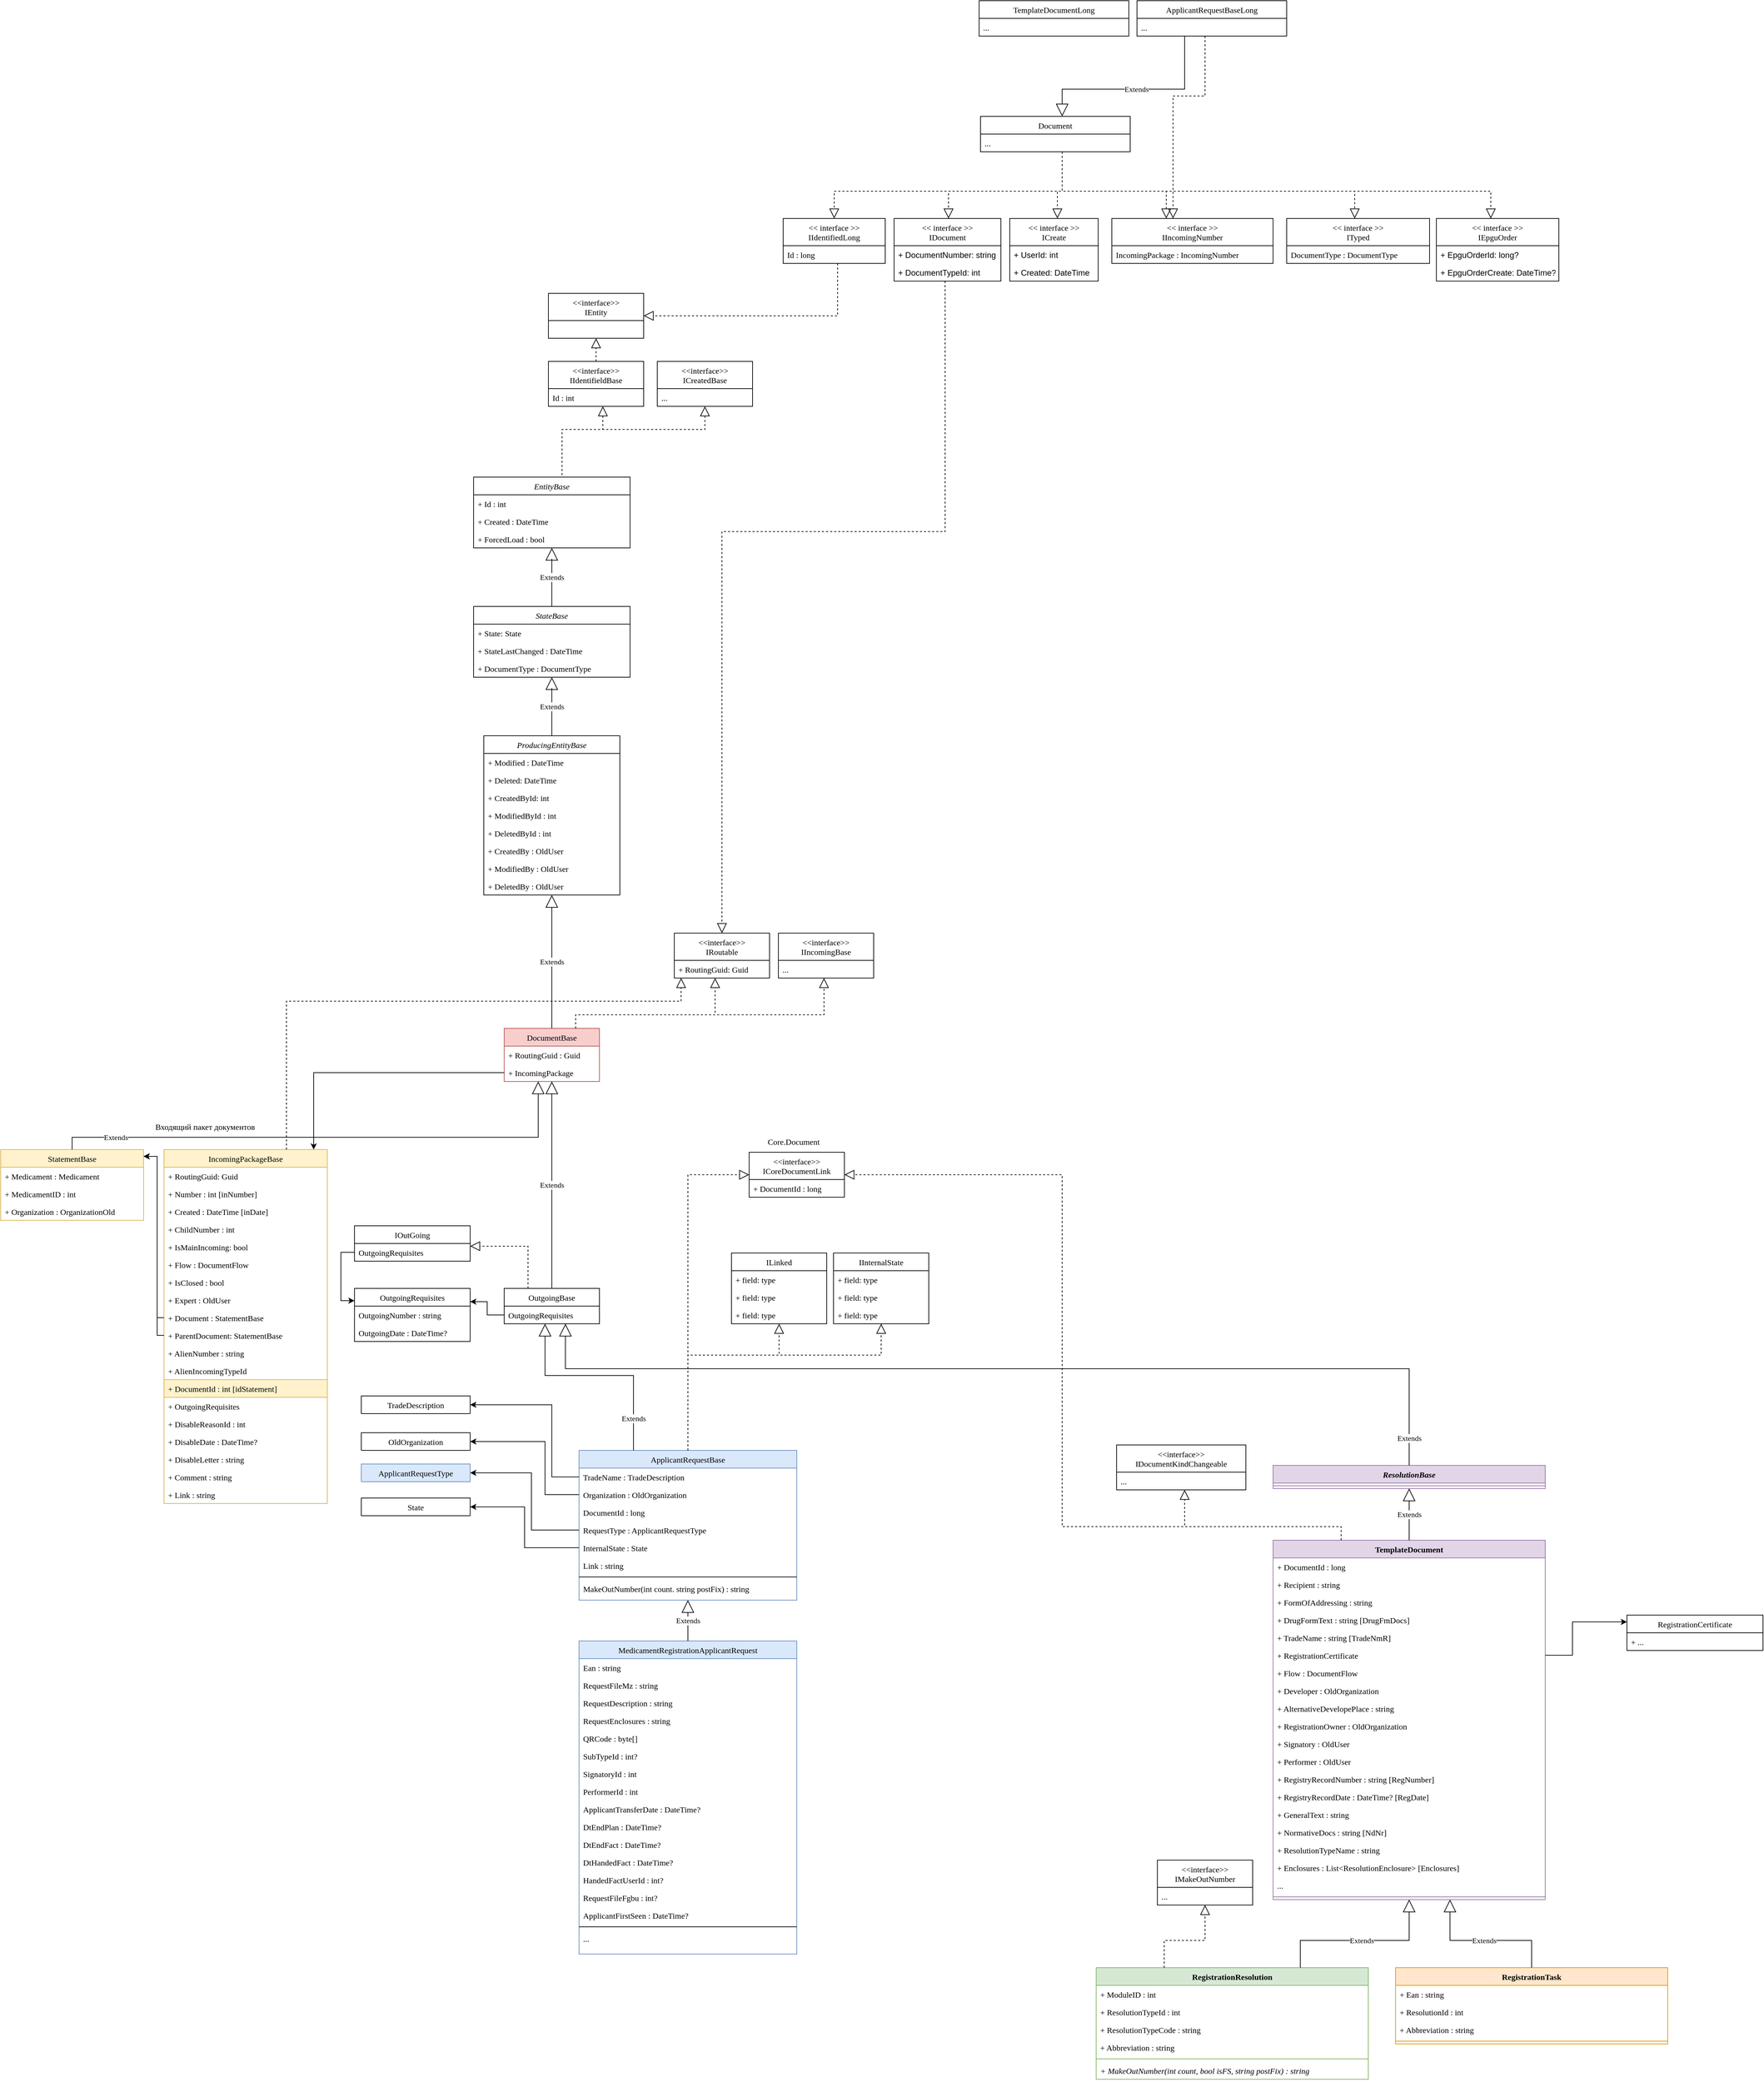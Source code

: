 <mxfile version="20.5.1" type="github" pages="2">
  <diagram id="7m0mALaloaVYS14Rym1W" name="Domain">
    <mxGraphModel dx="2050" dy="2968" grid="1" gridSize="10" guides="1" tooltips="1" connect="1" arrows="1" fold="1" page="1" pageScale="1" pageWidth="827" pageHeight="1169" math="0" shadow="0">
      <root>
        <mxCell id="0" />
        <mxCell id="1" parent="0" />
        <mxCell id="jdq2e6tJTYjd_MaPfxzf-1" value="ApplicantRequestBase" style="swimlane;fontStyle=0;align=center;verticalAlign=top;childLayout=stackLayout;horizontal=1;startSize=26;horizontalStack=0;resizeParent=1;resizeLast=0;collapsible=1;marginBottom=0;rounded=0;shadow=0;strokeWidth=1;fontFamily=Verdana;fillColor=#dae8fc;strokeColor=#6c8ebf;" vertex="1" parent="1">
          <mxGeometry x="120" y="120" width="320" height="220" as="geometry">
            <mxRectangle x="230" y="140" width="160" height="26" as="alternateBounds" />
          </mxGeometry>
        </mxCell>
        <mxCell id="jdq2e6tJTYjd_MaPfxzf-2" value="TradeName : TradeDescription" style="text;align=left;verticalAlign=top;spacingLeft=4;spacingRight=4;overflow=hidden;rotatable=0;points=[[0,0.5],[1,0.5]];portConstraint=eastwest;fontFamily=Verdana;" vertex="1" parent="jdq2e6tJTYjd_MaPfxzf-1">
          <mxGeometry y="26" width="320" height="26" as="geometry" />
        </mxCell>
        <mxCell id="jdq2e6tJTYjd_MaPfxzf-3" value="Organization : OldOrganization" style="text;align=left;verticalAlign=top;spacingLeft=4;spacingRight=4;overflow=hidden;rotatable=0;points=[[0,0.5],[1,0.5]];portConstraint=eastwest;rounded=0;shadow=0;html=0;fontFamily=Verdana;" vertex="1" parent="jdq2e6tJTYjd_MaPfxzf-1">
          <mxGeometry y="52" width="320" height="26" as="geometry" />
        </mxCell>
        <mxCell id="jdq2e6tJTYjd_MaPfxzf-4" value="DocumentId : long" style="text;align=left;verticalAlign=top;spacingLeft=4;spacingRight=4;overflow=hidden;rotatable=0;points=[[0,0.5],[1,0.5]];portConstraint=eastwest;rounded=0;shadow=0;html=0;fontFamily=Verdana;" vertex="1" parent="jdq2e6tJTYjd_MaPfxzf-1">
          <mxGeometry y="78" width="320" height="26" as="geometry" />
        </mxCell>
        <mxCell id="jdq2e6tJTYjd_MaPfxzf-5" value="RequestType : ApplicantRequestType" style="text;strokeColor=none;fillColor=none;align=left;verticalAlign=top;spacingLeft=4;spacingRight=4;overflow=hidden;rotatable=0;points=[[0,0.5],[1,0.5]];portConstraint=eastwest;fontFamily=Verdana;" vertex="1" parent="jdq2e6tJTYjd_MaPfxzf-1">
          <mxGeometry y="104" width="320" height="26" as="geometry" />
        </mxCell>
        <mxCell id="jdq2e6tJTYjd_MaPfxzf-6" value="InternalState : State" style="text;strokeColor=none;fillColor=none;align=left;verticalAlign=top;spacingLeft=4;spacingRight=4;overflow=hidden;rotatable=0;points=[[0,0.5],[1,0.5]];portConstraint=eastwest;fontFamily=Verdana;" vertex="1" parent="jdq2e6tJTYjd_MaPfxzf-1">
          <mxGeometry y="130" width="320" height="26" as="geometry" />
        </mxCell>
        <mxCell id="jdq2e6tJTYjd_MaPfxzf-7" value="Link : string" style="text;strokeColor=none;fillColor=none;align=left;verticalAlign=top;spacingLeft=4;spacingRight=4;overflow=hidden;rotatable=0;points=[[0,0.5],[1,0.5]];portConstraint=eastwest;fontFamily=Verdana;" vertex="1" parent="jdq2e6tJTYjd_MaPfxzf-1">
          <mxGeometry y="156" width="320" height="26" as="geometry" />
        </mxCell>
        <mxCell id="jdq2e6tJTYjd_MaPfxzf-8" value="" style="line;html=1;strokeWidth=1;align=left;verticalAlign=middle;spacingTop=-1;spacingLeft=3;spacingRight=3;rotatable=0;labelPosition=right;points=[];portConstraint=eastwest;fontFamily=Verdana;" vertex="1" parent="jdq2e6tJTYjd_MaPfxzf-1">
          <mxGeometry y="182" width="320" height="8" as="geometry" />
        </mxCell>
        <mxCell id="jdq2e6tJTYjd_MaPfxzf-9" value="MakeOutNumber(int count. string postFix) : string" style="text;align=left;verticalAlign=top;spacingLeft=4;spacingRight=4;overflow=hidden;rotatable=0;points=[[0,0.5],[1,0.5]];portConstraint=eastwest;fontFamily=Verdana;" vertex="1" parent="jdq2e6tJTYjd_MaPfxzf-1">
          <mxGeometry y="190" width="320" height="26" as="geometry" />
        </mxCell>
        <mxCell id="jdq2e6tJTYjd_MaPfxzf-10" value="TradeDescription" style="swimlane;fontStyle=0;align=center;verticalAlign=top;childLayout=stackLayout;horizontal=1;startSize=26;horizontalStack=0;resizeParent=1;resizeLast=0;collapsible=1;marginBottom=0;rounded=0;shadow=0;strokeWidth=1;fontFamily=Verdana;" vertex="1" collapsed="1" parent="1">
          <mxGeometry x="-200" y="40" width="160" height="26" as="geometry">
            <mxRectangle x="-170" y="70" width="160" height="90" as="alternateBounds" />
          </mxGeometry>
        </mxCell>
        <mxCell id="jdq2e6tJTYjd_MaPfxzf-11" value="Street" style="text;align=left;verticalAlign=top;spacingLeft=4;spacingRight=4;overflow=hidden;rotatable=0;points=[[0,0.5],[1,0.5]];portConstraint=eastwest;" vertex="1" parent="jdq2e6tJTYjd_MaPfxzf-10">
          <mxGeometry y="26" width="160" height="26" as="geometry" />
        </mxCell>
        <mxCell id="jdq2e6tJTYjd_MaPfxzf-12" value="" style="line;html=1;strokeWidth=1;align=left;verticalAlign=middle;spacingTop=-1;spacingLeft=3;spacingRight=3;rotatable=0;labelPosition=right;points=[];portConstraint=eastwest;" vertex="1" parent="jdq2e6tJTYjd_MaPfxzf-10">
          <mxGeometry y="52" width="160" height="8" as="geometry" />
        </mxCell>
        <mxCell id="jdq2e6tJTYjd_MaPfxzf-13" value="ff" style="text;align=left;verticalAlign=top;spacingLeft=4;spacingRight=4;overflow=hidden;rotatable=0;points=[[0,0.5],[1,0.5]];portConstraint=eastwest;" vertex="1" parent="jdq2e6tJTYjd_MaPfxzf-10">
          <mxGeometry y="60" width="160" height="26" as="geometry" />
        </mxCell>
        <mxCell id="jdq2e6tJTYjd_MaPfxzf-14" style="edgeStyle=orthogonalEdgeStyle;rounded=0;orthogonalLoop=1;jettySize=auto;html=1;entryX=1;entryY=0.5;entryDx=0;entryDy=0;fontFamily=Verdana;" edge="1" parent="1" source="jdq2e6tJTYjd_MaPfxzf-2" target="jdq2e6tJTYjd_MaPfxzf-10">
          <mxGeometry relative="1" as="geometry">
            <Array as="points">
              <mxPoint x="80" y="159" />
              <mxPoint x="80" y="53" />
            </Array>
          </mxGeometry>
        </mxCell>
        <mxCell id="jdq2e6tJTYjd_MaPfxzf-15" value="OldOrganization" style="swimlane;fontStyle=0;align=center;verticalAlign=top;childLayout=stackLayout;horizontal=1;startSize=26;horizontalStack=0;resizeParent=1;resizeLast=0;collapsible=1;marginBottom=0;rounded=0;shadow=0;strokeWidth=1;fontFamily=Verdana;" vertex="1" collapsed="1" parent="1">
          <mxGeometry x="-200" y="94" width="160" height="26" as="geometry">
            <mxRectangle x="-170" y="70" width="160" height="90" as="alternateBounds" />
          </mxGeometry>
        </mxCell>
        <mxCell id="jdq2e6tJTYjd_MaPfxzf-16" value="Street" style="text;align=left;verticalAlign=top;spacingLeft=4;spacingRight=4;overflow=hidden;rotatable=0;points=[[0,0.5],[1,0.5]];portConstraint=eastwest;" vertex="1" parent="jdq2e6tJTYjd_MaPfxzf-15">
          <mxGeometry y="26" width="160" height="26" as="geometry" />
        </mxCell>
        <mxCell id="jdq2e6tJTYjd_MaPfxzf-17" value="" style="line;html=1;strokeWidth=1;align=left;verticalAlign=middle;spacingTop=-1;spacingLeft=3;spacingRight=3;rotatable=0;labelPosition=right;points=[];portConstraint=eastwest;" vertex="1" parent="jdq2e6tJTYjd_MaPfxzf-15">
          <mxGeometry y="52" width="160" height="8" as="geometry" />
        </mxCell>
        <mxCell id="jdq2e6tJTYjd_MaPfxzf-18" value="ff" style="text;align=left;verticalAlign=top;spacingLeft=4;spacingRight=4;overflow=hidden;rotatable=0;points=[[0,0.5],[1,0.5]];portConstraint=eastwest;" vertex="1" parent="jdq2e6tJTYjd_MaPfxzf-15">
          <mxGeometry y="60" width="160" height="26" as="geometry" />
        </mxCell>
        <mxCell id="jdq2e6tJTYjd_MaPfxzf-19" style="edgeStyle=orthogonalEdgeStyle;rounded=0;orthogonalLoop=1;jettySize=auto;html=1;entryX=1;entryY=0.5;entryDx=0;entryDy=0;fontFamily=Verdana;" edge="1" parent="1" source="jdq2e6tJTYjd_MaPfxzf-3" target="jdq2e6tJTYjd_MaPfxzf-15">
          <mxGeometry relative="1" as="geometry">
            <Array as="points">
              <mxPoint x="70" y="185" />
              <mxPoint x="70" y="107" />
            </Array>
          </mxGeometry>
        </mxCell>
        <mxCell id="jdq2e6tJTYjd_MaPfxzf-20" value="ApplicantRequestType" style="swimlane;fontStyle=0;align=center;verticalAlign=top;childLayout=stackLayout;horizontal=1;startSize=26;horizontalStack=0;resizeParent=1;resizeLast=0;collapsible=1;marginBottom=0;rounded=0;shadow=0;strokeWidth=1;fillColor=#dae8fc;strokeColor=#6c8ebf;fontFamily=Verdana;" vertex="1" collapsed="1" parent="1">
          <mxGeometry x="-200" y="140" width="160" height="26" as="geometry">
            <mxRectangle x="-170" y="70" width="160" height="90" as="alternateBounds" />
          </mxGeometry>
        </mxCell>
        <mxCell id="jdq2e6tJTYjd_MaPfxzf-21" value="Street" style="text;align=left;verticalAlign=top;spacingLeft=4;spacingRight=4;overflow=hidden;rotatable=0;points=[[0,0.5],[1,0.5]];portConstraint=eastwest;" vertex="1" parent="jdq2e6tJTYjd_MaPfxzf-20">
          <mxGeometry y="26" width="160" height="26" as="geometry" />
        </mxCell>
        <mxCell id="jdq2e6tJTYjd_MaPfxzf-22" value="" style="line;html=1;strokeWidth=1;align=left;verticalAlign=middle;spacingTop=-1;spacingLeft=3;spacingRight=3;rotatable=0;labelPosition=right;points=[];portConstraint=eastwest;" vertex="1" parent="jdq2e6tJTYjd_MaPfxzf-20">
          <mxGeometry y="52" width="160" height="8" as="geometry" />
        </mxCell>
        <mxCell id="jdq2e6tJTYjd_MaPfxzf-23" value="ff" style="text;align=left;verticalAlign=top;spacingLeft=4;spacingRight=4;overflow=hidden;rotatable=0;points=[[0,0.5],[1,0.5]];portConstraint=eastwest;" vertex="1" parent="jdq2e6tJTYjd_MaPfxzf-20">
          <mxGeometry y="60" width="160" height="26" as="geometry" />
        </mxCell>
        <mxCell id="jdq2e6tJTYjd_MaPfxzf-24" style="edgeStyle=orthogonalEdgeStyle;rounded=0;orthogonalLoop=1;jettySize=auto;html=1;entryX=1;entryY=0.5;entryDx=0;entryDy=0;fontFamily=Verdana;" edge="1" parent="1" source="jdq2e6tJTYjd_MaPfxzf-5" target="jdq2e6tJTYjd_MaPfxzf-20">
          <mxGeometry relative="1" as="geometry">
            <Array as="points">
              <mxPoint x="50" y="237" />
              <mxPoint x="50" y="153" />
            </Array>
          </mxGeometry>
        </mxCell>
        <mxCell id="jdq2e6tJTYjd_MaPfxzf-25" value="State" style="swimlane;fontStyle=0;align=center;verticalAlign=top;childLayout=stackLayout;horizontal=1;startSize=26;horizontalStack=0;resizeParent=1;resizeLast=0;collapsible=1;marginBottom=0;rounded=0;shadow=0;strokeWidth=1;fontFamily=Verdana;" vertex="1" collapsed="1" parent="1">
          <mxGeometry x="-200" y="190" width="160" height="26" as="geometry">
            <mxRectangle x="-170" y="70" width="160" height="90" as="alternateBounds" />
          </mxGeometry>
        </mxCell>
        <mxCell id="jdq2e6tJTYjd_MaPfxzf-26" value="Street" style="text;align=left;verticalAlign=top;spacingLeft=4;spacingRight=4;overflow=hidden;rotatable=0;points=[[0,0.5],[1,0.5]];portConstraint=eastwest;" vertex="1" parent="jdq2e6tJTYjd_MaPfxzf-25">
          <mxGeometry y="26" width="160" height="26" as="geometry" />
        </mxCell>
        <mxCell id="jdq2e6tJTYjd_MaPfxzf-27" value="" style="line;html=1;strokeWidth=1;align=left;verticalAlign=middle;spacingTop=-1;spacingLeft=3;spacingRight=3;rotatable=0;labelPosition=right;points=[];portConstraint=eastwest;" vertex="1" parent="jdq2e6tJTYjd_MaPfxzf-25">
          <mxGeometry y="52" width="160" height="8" as="geometry" />
        </mxCell>
        <mxCell id="jdq2e6tJTYjd_MaPfxzf-28" value="ff" style="text;align=left;verticalAlign=top;spacingLeft=4;spacingRight=4;overflow=hidden;rotatable=0;points=[[0,0.5],[1,0.5]];portConstraint=eastwest;" vertex="1" parent="jdq2e6tJTYjd_MaPfxzf-25">
          <mxGeometry y="60" width="160" height="26" as="geometry" />
        </mxCell>
        <mxCell id="jdq2e6tJTYjd_MaPfxzf-29" style="edgeStyle=orthogonalEdgeStyle;rounded=0;orthogonalLoop=1;jettySize=auto;html=1;entryX=1;entryY=0.5;entryDx=0;entryDy=0;fontFamily=Verdana;" edge="1" parent="1" source="jdq2e6tJTYjd_MaPfxzf-6" target="jdq2e6tJTYjd_MaPfxzf-25">
          <mxGeometry relative="1" as="geometry" />
        </mxCell>
        <mxCell id="jdq2e6tJTYjd_MaPfxzf-30" value="OutgoingBase" style="swimlane;fontStyle=0;childLayout=stackLayout;horizontal=1;startSize=26;fillColor=none;horizontalStack=0;resizeParent=1;resizeParentMax=0;resizeLast=0;collapsible=1;marginBottom=0;fontFamily=Verdana;" vertex="1" parent="1">
          <mxGeometry x="10" y="-118" width="140" height="52" as="geometry">
            <mxRectangle x="10" y="-118" width="120" height="30" as="alternateBounds" />
          </mxGeometry>
        </mxCell>
        <mxCell id="jdq2e6tJTYjd_MaPfxzf-31" value="OutgoingRequisites" style="text;strokeColor=none;fillColor=none;align=left;verticalAlign=top;spacingLeft=4;spacingRight=4;overflow=hidden;rotatable=0;points=[[0,0.5],[1,0.5]];portConstraint=eastwest;fontFamily=Verdana;" vertex="1" parent="jdq2e6tJTYjd_MaPfxzf-30">
          <mxGeometry y="26" width="140" height="26" as="geometry" />
        </mxCell>
        <mxCell id="jdq2e6tJTYjd_MaPfxzf-32" value="ILinked" style="swimlane;fontStyle=0;childLayout=stackLayout;horizontal=1;startSize=26;fillColor=none;horizontalStack=0;resizeParent=1;resizeParentMax=0;resizeLast=0;collapsible=1;marginBottom=0;fontFamily=Verdana;" vertex="1" parent="1">
          <mxGeometry x="344" y="-170" width="140" height="104" as="geometry" />
        </mxCell>
        <mxCell id="jdq2e6tJTYjd_MaPfxzf-33" value="+ field: type" style="text;strokeColor=none;fillColor=none;align=left;verticalAlign=top;spacingLeft=4;spacingRight=4;overflow=hidden;rotatable=0;points=[[0,0.5],[1,0.5]];portConstraint=eastwest;fontFamily=Verdana;" vertex="1" parent="jdq2e6tJTYjd_MaPfxzf-32">
          <mxGeometry y="26" width="140" height="26" as="geometry" />
        </mxCell>
        <mxCell id="jdq2e6tJTYjd_MaPfxzf-34" value="+ field: type" style="text;strokeColor=none;fillColor=none;align=left;verticalAlign=top;spacingLeft=4;spacingRight=4;overflow=hidden;rotatable=0;points=[[0,0.5],[1,0.5]];portConstraint=eastwest;fontFamily=Verdana;" vertex="1" parent="jdq2e6tJTYjd_MaPfxzf-32">
          <mxGeometry y="52" width="140" height="26" as="geometry" />
        </mxCell>
        <mxCell id="jdq2e6tJTYjd_MaPfxzf-35" value="+ field: type" style="text;strokeColor=none;fillColor=none;align=left;verticalAlign=top;spacingLeft=4;spacingRight=4;overflow=hidden;rotatable=0;points=[[0,0.5],[1,0.5]];portConstraint=eastwest;fontFamily=Verdana;" vertex="1" parent="jdq2e6tJTYjd_MaPfxzf-32">
          <mxGeometry y="78" width="140" height="26" as="geometry" />
        </mxCell>
        <mxCell id="jdq2e6tJTYjd_MaPfxzf-36" value="IInternalState" style="swimlane;fontStyle=0;childLayout=stackLayout;horizontal=1;startSize=26;fillColor=none;horizontalStack=0;resizeParent=1;resizeParentMax=0;resizeLast=0;collapsible=1;marginBottom=0;fontFamily=Verdana;" vertex="1" parent="1">
          <mxGeometry x="494" y="-170" width="140" height="104" as="geometry" />
        </mxCell>
        <mxCell id="jdq2e6tJTYjd_MaPfxzf-37" value="+ field: type" style="text;strokeColor=none;fillColor=none;align=left;verticalAlign=top;spacingLeft=4;spacingRight=4;overflow=hidden;rotatable=0;points=[[0,0.5],[1,0.5]];portConstraint=eastwest;fontFamily=Verdana;" vertex="1" parent="jdq2e6tJTYjd_MaPfxzf-36">
          <mxGeometry y="26" width="140" height="26" as="geometry" />
        </mxCell>
        <mxCell id="jdq2e6tJTYjd_MaPfxzf-38" value="+ field: type" style="text;strokeColor=none;fillColor=none;align=left;verticalAlign=top;spacingLeft=4;spacingRight=4;overflow=hidden;rotatable=0;points=[[0,0.5],[1,0.5]];portConstraint=eastwest;fontFamily=Verdana;" vertex="1" parent="jdq2e6tJTYjd_MaPfxzf-36">
          <mxGeometry y="52" width="140" height="26" as="geometry" />
        </mxCell>
        <mxCell id="jdq2e6tJTYjd_MaPfxzf-39" value="+ field: type" style="text;strokeColor=none;fillColor=none;align=left;verticalAlign=top;spacingLeft=4;spacingRight=4;overflow=hidden;rotatable=0;points=[[0,0.5],[1,0.5]];portConstraint=eastwest;fontFamily=Verdana;" vertex="1" parent="jdq2e6tJTYjd_MaPfxzf-36">
          <mxGeometry y="78" width="140" height="26" as="geometry" />
        </mxCell>
        <mxCell id="jdq2e6tJTYjd_MaPfxzf-40" value="DocumentBase" style="swimlane;fontStyle=0;childLayout=stackLayout;horizontal=1;startSize=26;fillColor=#f8cecc;horizontalStack=0;resizeParent=1;resizeParentMax=0;resizeLast=0;collapsible=1;marginBottom=0;fontFamily=Verdana;strokeColor=#b85450;" vertex="1" parent="1">
          <mxGeometry x="10" y="-500" width="140" height="78" as="geometry" />
        </mxCell>
        <mxCell id="jdq2e6tJTYjd_MaPfxzf-41" value="+ RoutingGuid : Guid" style="text;strokeColor=none;fillColor=none;align=left;verticalAlign=top;spacingLeft=4;spacingRight=4;overflow=hidden;rotatable=0;points=[[0,0.5],[1,0.5]];portConstraint=eastwest;fontFamily=Verdana;" vertex="1" parent="jdq2e6tJTYjd_MaPfxzf-40">
          <mxGeometry y="26" width="140" height="26" as="geometry" />
        </mxCell>
        <mxCell id="jdq2e6tJTYjd_MaPfxzf-42" value="+ IncomingPackage" style="text;strokeColor=none;fillColor=none;align=left;verticalAlign=top;spacingLeft=4;spacingRight=4;overflow=hidden;rotatable=0;points=[[0,0.5],[1,0.5]];portConstraint=eastwest;fontFamily=Verdana;" vertex="1" parent="jdq2e6tJTYjd_MaPfxzf-40">
          <mxGeometry y="52" width="140" height="26" as="geometry" />
        </mxCell>
        <mxCell id="jdq2e6tJTYjd_MaPfxzf-43" value="OutgoingRequisites" style="swimlane;fontStyle=0;childLayout=stackLayout;horizontal=1;startSize=26;fillColor=none;horizontalStack=0;resizeParent=1;resizeParentMax=0;resizeLast=0;collapsible=1;marginBottom=0;fontFamily=Verdana;" vertex="1" parent="1">
          <mxGeometry x="-210" y="-118" width="170" height="78" as="geometry">
            <mxRectangle x="-210" y="-118" width="160" height="30" as="alternateBounds" />
          </mxGeometry>
        </mxCell>
        <mxCell id="jdq2e6tJTYjd_MaPfxzf-44" value="OutgoingNumber : string" style="text;strokeColor=none;fillColor=none;align=left;verticalAlign=top;spacingLeft=4;spacingRight=4;overflow=hidden;rotatable=0;points=[[0,0.5],[1,0.5]];portConstraint=eastwest;fontFamily=Verdana;" vertex="1" parent="jdq2e6tJTYjd_MaPfxzf-43">
          <mxGeometry y="26" width="170" height="26" as="geometry" />
        </mxCell>
        <mxCell id="jdq2e6tJTYjd_MaPfxzf-45" value="OutgoingDate : DateTime?" style="text;strokeColor=none;fillColor=none;align=left;verticalAlign=top;spacingLeft=4;spacingRight=4;overflow=hidden;rotatable=0;points=[[0,0.5],[1,0.5]];portConstraint=eastwest;fontFamily=Verdana;" vertex="1" parent="jdq2e6tJTYjd_MaPfxzf-43">
          <mxGeometry y="52" width="170" height="26" as="geometry" />
        </mxCell>
        <mxCell id="jdq2e6tJTYjd_MaPfxzf-46" style="edgeStyle=orthogonalEdgeStyle;rounded=0;orthogonalLoop=1;jettySize=auto;html=1;exitX=0;exitY=0.5;exitDx=0;exitDy=0;entryX=1;entryY=0.25;entryDx=0;entryDy=0;fontFamily=Verdana;" edge="1" parent="1" source="jdq2e6tJTYjd_MaPfxzf-31" target="jdq2e6tJTYjd_MaPfxzf-43">
          <mxGeometry relative="1" as="geometry" />
        </mxCell>
        <mxCell id="jdq2e6tJTYjd_MaPfxzf-47" value="IOutGoing" style="swimlane;fontStyle=0;childLayout=stackLayout;horizontal=1;startSize=26;fillColor=none;horizontalStack=0;resizeParent=1;resizeParentMax=0;resizeLast=0;collapsible=1;marginBottom=0;fontFamily=Verdana;" vertex="1" parent="1">
          <mxGeometry x="-210" y="-210" width="170" height="52" as="geometry">
            <mxRectangle x="-210" y="-210" width="100" height="30" as="alternateBounds" />
          </mxGeometry>
        </mxCell>
        <mxCell id="jdq2e6tJTYjd_MaPfxzf-48" value="OutgoingRequisites" style="text;strokeColor=none;fillColor=none;align=left;verticalAlign=top;spacingLeft=4;spacingRight=4;overflow=hidden;rotatable=0;points=[[0,0.5],[1,0.5]];portConstraint=eastwest;fontFamily=Verdana;" vertex="1" parent="jdq2e6tJTYjd_MaPfxzf-47">
          <mxGeometry y="26" width="170" height="26" as="geometry" />
        </mxCell>
        <mxCell id="jdq2e6tJTYjd_MaPfxzf-49" value="Extends" style="endArrow=block;endSize=16;endFill=0;html=1;rounded=0;fontFamily=Verdana;exitX=0.25;exitY=0;exitDx=0;exitDy=0;edgeStyle=orthogonalEdgeStyle;" edge="1" parent="1" source="jdq2e6tJTYjd_MaPfxzf-1" target="jdq2e6tJTYjd_MaPfxzf-30">
          <mxGeometry x="-0.704" width="160" relative="1" as="geometry">
            <mxPoint x="360" y="10" as="sourcePoint" />
            <mxPoint x="520" y="10" as="targetPoint" />
            <Array as="points">
              <mxPoint x="200" y="10" />
              <mxPoint x="70" y="10" />
            </Array>
            <mxPoint as="offset" />
          </mxGeometry>
        </mxCell>
        <mxCell id="jdq2e6tJTYjd_MaPfxzf-50" value="" style="endArrow=block;dashed=1;endFill=0;endSize=12;html=1;rounded=0;fontFamily=Verdana;edgeStyle=orthogonalEdgeStyle;exitX=0.5;exitY=0;exitDx=0;exitDy=0;" edge="1" parent="1" source="jdq2e6tJTYjd_MaPfxzf-1" target="jdq2e6tJTYjd_MaPfxzf-175">
          <mxGeometry width="160" relative="1" as="geometry">
            <mxPoint x="340" y="52.5" as="sourcePoint" />
            <mxPoint x="500" y="52.5" as="targetPoint" />
            <Array as="points">
              <mxPoint x="280" y="-285" />
            </Array>
          </mxGeometry>
        </mxCell>
        <mxCell id="jdq2e6tJTYjd_MaPfxzf-51" value="Extends" style="endArrow=block;endSize=16;endFill=0;html=1;rounded=0;fontFamily=Verdana;exitX=0.5;exitY=0;exitDx=0;exitDy=0;edgeStyle=orthogonalEdgeStyle;" edge="1" parent="1" source="jdq2e6tJTYjd_MaPfxzf-30" target="jdq2e6tJTYjd_MaPfxzf-40">
          <mxGeometry width="160" relative="1" as="geometry">
            <mxPoint x="210" y="130" as="sourcePoint" />
            <mxPoint x="90" y="-56" as="targetPoint" />
            <Array as="points">
              <mxPoint x="80" y="-260" />
              <mxPoint x="80" y="-260" />
            </Array>
          </mxGeometry>
        </mxCell>
        <mxCell id="jdq2e6tJTYjd_MaPfxzf-52" value="" style="endArrow=block;dashed=1;endFill=0;endSize=12;html=1;rounded=0;fontFamily=Verdana;edgeStyle=orthogonalEdgeStyle;exitX=0.5;exitY=0;exitDx=0;exitDy=0;" edge="1" parent="1" source="jdq2e6tJTYjd_MaPfxzf-1" target="jdq2e6tJTYjd_MaPfxzf-32">
          <mxGeometry width="160" relative="1" as="geometry">
            <mxPoint x="350" y="62.5" as="sourcePoint" />
            <mxPoint x="510" y="62.5" as="targetPoint" />
            <Array as="points">
              <mxPoint x="280" y="-20" />
              <mxPoint x="414" y="-20" />
            </Array>
          </mxGeometry>
        </mxCell>
        <mxCell id="jdq2e6tJTYjd_MaPfxzf-53" value="" style="endArrow=block;dashed=1;endFill=0;endSize=12;html=1;rounded=0;fontFamily=Verdana;edgeStyle=orthogonalEdgeStyle;exitX=0.5;exitY=0;exitDx=0;exitDy=0;" edge="1" parent="1" source="jdq2e6tJTYjd_MaPfxzf-1" target="jdq2e6tJTYjd_MaPfxzf-36">
          <mxGeometry width="160" relative="1" as="geometry">
            <mxPoint x="360" y="72.5" as="sourcePoint" />
            <mxPoint x="520" y="72.5" as="targetPoint" />
            <Array as="points">
              <mxPoint x="280" y="-20" />
              <mxPoint x="564" y="-20" />
            </Array>
          </mxGeometry>
        </mxCell>
        <mxCell id="jdq2e6tJTYjd_MaPfxzf-54" value="" style="endArrow=block;dashed=1;endFill=0;endSize=12;html=1;rounded=0;fontFamily=Verdana;edgeStyle=orthogonalEdgeStyle;exitX=0.25;exitY=0;exitDx=0;exitDy=0;" edge="1" parent="1" source="jdq2e6tJTYjd_MaPfxzf-30" target="jdq2e6tJTYjd_MaPfxzf-47">
          <mxGeometry width="160" relative="1" as="geometry">
            <mxPoint x="290" y="130" as="sourcePoint" />
            <mxPoint x="274" y="-56" as="targetPoint" />
            <Array as="points">
              <mxPoint x="45" y="-180" />
              <mxPoint x="-130" y="-180" />
            </Array>
          </mxGeometry>
        </mxCell>
        <mxCell id="jdq2e6tJTYjd_MaPfxzf-55" value="IncomingPackageBase" style="swimlane;fontStyle=0;childLayout=stackLayout;horizontal=1;startSize=26;fillColor=#fff2cc;horizontalStack=0;resizeParent=1;resizeParentMax=0;resizeLast=0;collapsible=1;marginBottom=0;fontFamily=Verdana;strokeColor=#d6b656;" vertex="1" parent="1">
          <mxGeometry x="-490" y="-322" width="240" height="520" as="geometry">
            <mxRectangle x="-210" y="-330" width="170" height="30" as="alternateBounds" />
          </mxGeometry>
        </mxCell>
        <mxCell id="jdq2e6tJTYjd_MaPfxzf-56" value="+ RoutingGuid: Guid" style="text;strokeColor=none;fillColor=none;align=left;verticalAlign=top;spacingLeft=4;spacingRight=4;overflow=hidden;rotatable=0;points=[[0,0.5],[1,0.5]];portConstraint=eastwest;fontFamily=Verdana;" vertex="1" parent="jdq2e6tJTYjd_MaPfxzf-55">
          <mxGeometry y="26" width="240" height="26" as="geometry" />
        </mxCell>
        <mxCell id="jdq2e6tJTYjd_MaPfxzf-57" value="+ Number : int [inNumber]" style="text;strokeColor=none;fillColor=none;align=left;verticalAlign=top;spacingLeft=4;spacingRight=4;overflow=hidden;rotatable=0;points=[[0,0.5],[1,0.5]];portConstraint=eastwest;fontFamily=Verdana;" vertex="1" parent="jdq2e6tJTYjd_MaPfxzf-55">
          <mxGeometry y="52" width="240" height="26" as="geometry" />
        </mxCell>
        <mxCell id="jdq2e6tJTYjd_MaPfxzf-58" value="+ Created : DateTime [inDate]" style="text;strokeColor=none;fillColor=none;align=left;verticalAlign=top;spacingLeft=4;spacingRight=4;overflow=hidden;rotatable=0;points=[[0,0.5],[1,0.5]];portConstraint=eastwest;fontFamily=Verdana;" vertex="1" parent="jdq2e6tJTYjd_MaPfxzf-55">
          <mxGeometry y="78" width="240" height="26" as="geometry" />
        </mxCell>
        <mxCell id="jdq2e6tJTYjd_MaPfxzf-59" value="+ ChildNumber : int" style="text;strokeColor=none;fillColor=none;align=left;verticalAlign=top;spacingLeft=4;spacingRight=4;overflow=hidden;rotatable=0;points=[[0,0.5],[1,0.5]];portConstraint=eastwest;fontFamily=Verdana;" vertex="1" parent="jdq2e6tJTYjd_MaPfxzf-55">
          <mxGeometry y="104" width="240" height="26" as="geometry" />
        </mxCell>
        <mxCell id="jdq2e6tJTYjd_MaPfxzf-60" value="+ IsMainIncoming: bool" style="text;strokeColor=none;fillColor=none;align=left;verticalAlign=top;spacingLeft=4;spacingRight=4;overflow=hidden;rotatable=0;points=[[0,0.5],[1,0.5]];portConstraint=eastwest;fontFamily=Verdana;" vertex="1" parent="jdq2e6tJTYjd_MaPfxzf-55">
          <mxGeometry y="130" width="240" height="26" as="geometry" />
        </mxCell>
        <mxCell id="jdq2e6tJTYjd_MaPfxzf-61" value="+ Flow : DocumentFlow" style="text;strokeColor=none;fillColor=none;align=left;verticalAlign=top;spacingLeft=4;spacingRight=4;overflow=hidden;rotatable=0;points=[[0,0.5],[1,0.5]];portConstraint=eastwest;fontFamily=Verdana;" vertex="1" parent="jdq2e6tJTYjd_MaPfxzf-55">
          <mxGeometry y="156" width="240" height="26" as="geometry" />
        </mxCell>
        <mxCell id="jdq2e6tJTYjd_MaPfxzf-62" value="+ IsClosed : bool" style="text;strokeColor=none;fillColor=none;align=left;verticalAlign=top;spacingLeft=4;spacingRight=4;overflow=hidden;rotatable=0;points=[[0,0.5],[1,0.5]];portConstraint=eastwest;fontFamily=Verdana;" vertex="1" parent="jdq2e6tJTYjd_MaPfxzf-55">
          <mxGeometry y="182" width="240" height="26" as="geometry" />
        </mxCell>
        <mxCell id="jdq2e6tJTYjd_MaPfxzf-63" value="+ Expert : OldUser" style="text;strokeColor=none;fillColor=none;align=left;verticalAlign=top;spacingLeft=4;spacingRight=4;overflow=hidden;rotatable=0;points=[[0,0.5],[1,0.5]];portConstraint=eastwest;fontFamily=Verdana;" vertex="1" parent="jdq2e6tJTYjd_MaPfxzf-55">
          <mxGeometry y="208" width="240" height="26" as="geometry" />
        </mxCell>
        <mxCell id="jdq2e6tJTYjd_MaPfxzf-64" value="+ Document : StatementBase" style="text;strokeColor=none;fillColor=none;align=left;verticalAlign=top;spacingLeft=4;spacingRight=4;overflow=hidden;rotatable=0;points=[[0,0.5],[1,0.5]];portConstraint=eastwest;fontFamily=Verdana;" vertex="1" parent="jdq2e6tJTYjd_MaPfxzf-55">
          <mxGeometry y="234" width="240" height="26" as="geometry" />
        </mxCell>
        <mxCell id="jdq2e6tJTYjd_MaPfxzf-65" value="+ ParentDocument: StatementBase" style="text;strokeColor=none;fillColor=none;align=left;verticalAlign=top;spacingLeft=4;spacingRight=4;overflow=hidden;rotatable=0;points=[[0,0.5],[1,0.5]];portConstraint=eastwest;fontFamily=Verdana;" vertex="1" parent="jdq2e6tJTYjd_MaPfxzf-55">
          <mxGeometry y="260" width="240" height="26" as="geometry" />
        </mxCell>
        <mxCell id="jdq2e6tJTYjd_MaPfxzf-66" value="+ AlienNumber : string" style="text;strokeColor=none;fillColor=none;align=left;verticalAlign=top;spacingLeft=4;spacingRight=4;overflow=hidden;rotatable=0;points=[[0,0.5],[1,0.5]];portConstraint=eastwest;fontFamily=Verdana;" vertex="1" parent="jdq2e6tJTYjd_MaPfxzf-55">
          <mxGeometry y="286" width="240" height="26" as="geometry" />
        </mxCell>
        <mxCell id="jdq2e6tJTYjd_MaPfxzf-67" value="+ AlienIncomingTypeId" style="text;strokeColor=none;fillColor=none;align=left;verticalAlign=top;spacingLeft=4;spacingRight=4;overflow=hidden;rotatable=0;points=[[0,0.5],[1,0.5]];portConstraint=eastwest;fontFamily=Verdana;" vertex="1" parent="jdq2e6tJTYjd_MaPfxzf-55">
          <mxGeometry y="312" width="240" height="26" as="geometry" />
        </mxCell>
        <mxCell id="jdq2e6tJTYjd_MaPfxzf-68" value="+ DocumentId : int [idStatement]" style="text;strokeColor=#d6b656;fillColor=#fff2cc;align=left;verticalAlign=top;spacingLeft=4;spacingRight=4;overflow=hidden;rotatable=0;points=[[0,0.5],[1,0.5]];portConstraint=eastwest;fontFamily=Verdana;" vertex="1" parent="jdq2e6tJTYjd_MaPfxzf-55">
          <mxGeometry y="338" width="240" height="26" as="geometry" />
        </mxCell>
        <mxCell id="jdq2e6tJTYjd_MaPfxzf-69" value="+ OutgoingRequisites" style="text;strokeColor=none;fillColor=none;align=left;verticalAlign=top;spacingLeft=4;spacingRight=4;overflow=hidden;rotatable=0;points=[[0,0.5],[1,0.5]];portConstraint=eastwest;fontFamily=Verdana;" vertex="1" parent="jdq2e6tJTYjd_MaPfxzf-55">
          <mxGeometry y="364" width="240" height="26" as="geometry" />
        </mxCell>
        <mxCell id="jdq2e6tJTYjd_MaPfxzf-70" value="+ DisableReasonId : int" style="text;strokeColor=none;fillColor=none;align=left;verticalAlign=top;spacingLeft=4;spacingRight=4;overflow=hidden;rotatable=0;points=[[0,0.5],[1,0.5]];portConstraint=eastwest;fontFamily=Verdana;" vertex="1" parent="jdq2e6tJTYjd_MaPfxzf-55">
          <mxGeometry y="390" width="240" height="26" as="geometry" />
        </mxCell>
        <mxCell id="jdq2e6tJTYjd_MaPfxzf-71" value="+ DisableDate : DateTime?" style="text;strokeColor=none;fillColor=none;align=left;verticalAlign=top;spacingLeft=4;spacingRight=4;overflow=hidden;rotatable=0;points=[[0,0.5],[1,0.5]];portConstraint=eastwest;fontFamily=Verdana;" vertex="1" parent="jdq2e6tJTYjd_MaPfxzf-55">
          <mxGeometry y="416" width="240" height="26" as="geometry" />
        </mxCell>
        <mxCell id="jdq2e6tJTYjd_MaPfxzf-72" value="+ DisableLetter : string" style="text;strokeColor=none;fillColor=none;align=left;verticalAlign=top;spacingLeft=4;spacingRight=4;overflow=hidden;rotatable=0;points=[[0,0.5],[1,0.5]];portConstraint=eastwest;fontFamily=Verdana;" vertex="1" parent="jdq2e6tJTYjd_MaPfxzf-55">
          <mxGeometry y="442" width="240" height="26" as="geometry" />
        </mxCell>
        <mxCell id="jdq2e6tJTYjd_MaPfxzf-73" value="+ Comment : string" style="text;strokeColor=none;fillColor=none;align=left;verticalAlign=top;spacingLeft=4;spacingRight=4;overflow=hidden;rotatable=0;points=[[0,0.5],[1,0.5]];portConstraint=eastwest;fontFamily=Verdana;" vertex="1" parent="jdq2e6tJTYjd_MaPfxzf-55">
          <mxGeometry y="468" width="240" height="26" as="geometry" />
        </mxCell>
        <mxCell id="jdq2e6tJTYjd_MaPfxzf-74" value="+ Link : string" style="text;strokeColor=none;fillColor=none;align=left;verticalAlign=top;spacingLeft=4;spacingRight=4;overflow=hidden;rotatable=0;points=[[0,0.5],[1,0.5]];portConstraint=eastwest;fontFamily=Verdana;" vertex="1" parent="jdq2e6tJTYjd_MaPfxzf-55">
          <mxGeometry y="494" width="240" height="26" as="geometry" />
        </mxCell>
        <mxCell id="jdq2e6tJTYjd_MaPfxzf-75" value="ProducingEntityBase" style="swimlane;fontStyle=2;childLayout=stackLayout;horizontal=1;startSize=26;fillColor=none;horizontalStack=0;resizeParent=1;resizeParentMax=0;resizeLast=0;collapsible=1;marginBottom=0;fontFamily=Verdana;" vertex="1" parent="1">
          <mxGeometry x="-20" y="-930" width="200" height="234" as="geometry" />
        </mxCell>
        <mxCell id="jdq2e6tJTYjd_MaPfxzf-76" value="+ Modified : DateTime" style="text;strokeColor=none;fillColor=none;align=left;verticalAlign=top;spacingLeft=4;spacingRight=4;overflow=hidden;rotatable=0;points=[[0,0.5],[1,0.5]];portConstraint=eastwest;fontFamily=Verdana;" vertex="1" parent="jdq2e6tJTYjd_MaPfxzf-75">
          <mxGeometry y="26" width="200" height="26" as="geometry" />
        </mxCell>
        <mxCell id="jdq2e6tJTYjd_MaPfxzf-77" value="+ Deleted: DateTime" style="text;strokeColor=none;fillColor=none;align=left;verticalAlign=top;spacingLeft=4;spacingRight=4;overflow=hidden;rotatable=0;points=[[0,0.5],[1,0.5]];portConstraint=eastwest;fontFamily=Verdana;" vertex="1" parent="jdq2e6tJTYjd_MaPfxzf-75">
          <mxGeometry y="52" width="200" height="26" as="geometry" />
        </mxCell>
        <mxCell id="jdq2e6tJTYjd_MaPfxzf-78" value="+ CreatedById: int" style="text;strokeColor=none;fillColor=none;align=left;verticalAlign=top;spacingLeft=4;spacingRight=4;overflow=hidden;rotatable=0;points=[[0,0.5],[1,0.5]];portConstraint=eastwest;fontFamily=Verdana;" vertex="1" parent="jdq2e6tJTYjd_MaPfxzf-75">
          <mxGeometry y="78" width="200" height="26" as="geometry" />
        </mxCell>
        <mxCell id="jdq2e6tJTYjd_MaPfxzf-79" value="+ ModifiedById : int" style="text;strokeColor=none;fillColor=none;align=left;verticalAlign=top;spacingLeft=4;spacingRight=4;overflow=hidden;rotatable=0;points=[[0,0.5],[1,0.5]];portConstraint=eastwest;fontFamily=Verdana;" vertex="1" parent="jdq2e6tJTYjd_MaPfxzf-75">
          <mxGeometry y="104" width="200" height="26" as="geometry" />
        </mxCell>
        <mxCell id="jdq2e6tJTYjd_MaPfxzf-80" value="+ DeletedById : int" style="text;strokeColor=none;fillColor=none;align=left;verticalAlign=top;spacingLeft=4;spacingRight=4;overflow=hidden;rotatable=0;points=[[0,0.5],[1,0.5]];portConstraint=eastwest;fontFamily=Verdana;" vertex="1" parent="jdq2e6tJTYjd_MaPfxzf-75">
          <mxGeometry y="130" width="200" height="26" as="geometry" />
        </mxCell>
        <mxCell id="jdq2e6tJTYjd_MaPfxzf-81" value="+ CreatedBy : OldUser" style="text;strokeColor=none;fillColor=none;align=left;verticalAlign=top;spacingLeft=4;spacingRight=4;overflow=hidden;rotatable=0;points=[[0,0.5],[1,0.5]];portConstraint=eastwest;fontFamily=Verdana;" vertex="1" parent="jdq2e6tJTYjd_MaPfxzf-75">
          <mxGeometry y="156" width="200" height="26" as="geometry" />
        </mxCell>
        <mxCell id="jdq2e6tJTYjd_MaPfxzf-82" value="+ ModifiedBy : OldUser" style="text;strokeColor=none;fillColor=none;align=left;verticalAlign=top;spacingLeft=4;spacingRight=4;overflow=hidden;rotatable=0;points=[[0,0.5],[1,0.5]];portConstraint=eastwest;fontFamily=Verdana;" vertex="1" parent="jdq2e6tJTYjd_MaPfxzf-75">
          <mxGeometry y="182" width="200" height="26" as="geometry" />
        </mxCell>
        <mxCell id="jdq2e6tJTYjd_MaPfxzf-83" value="+ DeletedBy : OldUser" style="text;strokeColor=none;fillColor=none;align=left;verticalAlign=top;spacingLeft=4;spacingRight=4;overflow=hidden;rotatable=0;points=[[0,0.5],[1,0.5]];portConstraint=eastwest;fontFamily=Verdana;" vertex="1" parent="jdq2e6tJTYjd_MaPfxzf-75">
          <mxGeometry y="208" width="200" height="26" as="geometry" />
        </mxCell>
        <mxCell id="jdq2e6tJTYjd_MaPfxzf-84" value="&lt;&lt;interface&gt;&gt;&#xa;IRoutable" style="swimlane;fontStyle=0;childLayout=stackLayout;horizontal=1;startSize=40;fillColor=none;horizontalStack=0;resizeParent=1;resizeParentMax=0;resizeLast=0;collapsible=1;marginBottom=0;fontFamily=Verdana;" vertex="1" parent="1">
          <mxGeometry x="260" y="-640" width="140" height="66" as="geometry" />
        </mxCell>
        <mxCell id="jdq2e6tJTYjd_MaPfxzf-85" value="+ RoutingGuid: Guid" style="text;strokeColor=none;fillColor=none;align=left;verticalAlign=top;spacingLeft=4;spacingRight=4;overflow=hidden;rotatable=0;points=[[0,0.5],[1,0.5]];portConstraint=eastwest;fontFamily=Verdana;" vertex="1" parent="jdq2e6tJTYjd_MaPfxzf-84">
          <mxGeometry y="40" width="140" height="26" as="geometry" />
        </mxCell>
        <mxCell id="jdq2e6tJTYjd_MaPfxzf-86" value="&lt;&lt;interface&gt;&gt;&#xa;IIncomingBase" style="swimlane;fontStyle=0;childLayout=stackLayout;horizontal=1;startSize=40;fillColor=none;horizontalStack=0;resizeParent=1;resizeParentMax=0;resizeLast=0;collapsible=1;marginBottom=0;fontFamily=Verdana;" vertex="1" parent="1">
          <mxGeometry x="413" y="-640" width="140" height="66" as="geometry" />
        </mxCell>
        <mxCell id="jdq2e6tJTYjd_MaPfxzf-87" value="..." style="text;strokeColor=none;fillColor=none;align=left;verticalAlign=top;spacingLeft=4;spacingRight=4;overflow=hidden;rotatable=0;points=[[0,0.5],[1,0.5]];portConstraint=eastwest;fontFamily=Verdana;" vertex="1" parent="jdq2e6tJTYjd_MaPfxzf-86">
          <mxGeometry y="40" width="140" height="26" as="geometry" />
        </mxCell>
        <mxCell id="jdq2e6tJTYjd_MaPfxzf-88" value="Extends" style="endArrow=block;endSize=16;endFill=0;html=1;rounded=0;fontFamily=Verdana;exitX=0.5;exitY=0;exitDx=0;exitDy=0;edgeStyle=orthogonalEdgeStyle;" edge="1" parent="1" source="jdq2e6tJTYjd_MaPfxzf-40" target="jdq2e6tJTYjd_MaPfxzf-75">
          <mxGeometry width="160" relative="1" as="geometry">
            <mxPoint x="90" y="-108" as="sourcePoint" />
            <mxPoint y="-272" as="targetPoint" />
            <Array as="points">
              <mxPoint x="80" y="-620" />
              <mxPoint x="80" y="-620" />
            </Array>
          </mxGeometry>
        </mxCell>
        <mxCell id="jdq2e6tJTYjd_MaPfxzf-89" style="edgeStyle=orthogonalEdgeStyle;rounded=0;orthogonalLoop=1;jettySize=auto;html=1;exitX=0;exitY=0.5;exitDx=0;exitDy=0;fontFamily=Verdana;" edge="1" parent="1" source="jdq2e6tJTYjd_MaPfxzf-42" target="jdq2e6tJTYjd_MaPfxzf-55">
          <mxGeometry relative="1" as="geometry">
            <Array as="points">
              <mxPoint x="-270" y="-435" />
            </Array>
          </mxGeometry>
        </mxCell>
        <mxCell id="jdq2e6tJTYjd_MaPfxzf-90" value="" style="endArrow=block;dashed=1;endFill=0;endSize=12;html=1;rounded=0;fontFamily=Verdana;edgeStyle=orthogonalEdgeStyle;exitX=0.75;exitY=0;exitDx=0;exitDy=0;" edge="1" parent="1" source="jdq2e6tJTYjd_MaPfxzf-40" target="jdq2e6tJTYjd_MaPfxzf-84">
          <mxGeometry width="160" relative="1" as="geometry">
            <mxPoint x="125" y="-108" as="sourcePoint" />
            <mxPoint x="190" y="-246" as="targetPoint" />
            <Array as="points">
              <mxPoint x="115" y="-520" />
              <mxPoint x="320" y="-520" />
            </Array>
          </mxGeometry>
        </mxCell>
        <mxCell id="jdq2e6tJTYjd_MaPfxzf-91" value="" style="endArrow=block;dashed=1;endFill=0;endSize=12;html=1;rounded=0;fontFamily=Verdana;edgeStyle=orthogonalEdgeStyle;exitX=0.75;exitY=0;exitDx=0;exitDy=0;" edge="1" parent="1" source="jdq2e6tJTYjd_MaPfxzf-40" target="jdq2e6tJTYjd_MaPfxzf-86">
          <mxGeometry width="160" relative="1" as="geometry">
            <mxPoint x="35" y="-350" as="sourcePoint" />
            <mxPoint x="120" y="-484" as="targetPoint" />
            <Array as="points">
              <mxPoint x="115" y="-520" />
              <mxPoint x="480" y="-520" />
            </Array>
          </mxGeometry>
        </mxCell>
        <mxCell id="jdq2e6tJTYjd_MaPfxzf-92" value="" style="endArrow=block;dashed=1;endFill=0;endSize=12;html=1;rounded=0;fontFamily=Verdana;edgeStyle=orthogonalEdgeStyle;exitX=0.75;exitY=0;exitDx=0;exitDy=0;" edge="1" parent="1" source="jdq2e6tJTYjd_MaPfxzf-55" target="jdq2e6tJTYjd_MaPfxzf-84">
          <mxGeometry width="160" relative="1" as="geometry">
            <mxPoint x="35" y="-350" as="sourcePoint" />
            <mxPoint x="120" y="-644.0" as="targetPoint" />
            <Array as="points">
              <mxPoint x="-310" y="-540" />
              <mxPoint x="270" y="-540" />
            </Array>
          </mxGeometry>
        </mxCell>
        <mxCell id="jdq2e6tJTYjd_MaPfxzf-93" value="StateBase" style="swimlane;fontStyle=2;childLayout=stackLayout;horizontal=1;startSize=26;fillColor=none;horizontalStack=0;resizeParent=1;resizeParentMax=0;resizeLast=0;collapsible=1;marginBottom=0;fontFamily=Verdana;" vertex="1" parent="1">
          <mxGeometry x="-35" y="-1120" width="230" height="104" as="geometry" />
        </mxCell>
        <mxCell id="jdq2e6tJTYjd_MaPfxzf-94" value="+ State: State" style="text;strokeColor=none;fillColor=none;align=left;verticalAlign=top;spacingLeft=4;spacingRight=4;overflow=hidden;rotatable=0;points=[[0,0.5],[1,0.5]];portConstraint=eastwest;fontFamily=Verdana;" vertex="1" parent="jdq2e6tJTYjd_MaPfxzf-93">
          <mxGeometry y="26" width="230" height="26" as="geometry" />
        </mxCell>
        <mxCell id="jdq2e6tJTYjd_MaPfxzf-95" value="+ StateLastChanged : DateTime" style="text;strokeColor=none;fillColor=none;align=left;verticalAlign=top;spacingLeft=4;spacingRight=4;overflow=hidden;rotatable=0;points=[[0,0.5],[1,0.5]];portConstraint=eastwest;fontFamily=Verdana;" vertex="1" parent="jdq2e6tJTYjd_MaPfxzf-93">
          <mxGeometry y="52" width="230" height="26" as="geometry" />
        </mxCell>
        <mxCell id="jdq2e6tJTYjd_MaPfxzf-96" value="+ DocumentType : DocumentType" style="text;strokeColor=none;fillColor=none;align=left;verticalAlign=top;spacingLeft=4;spacingRight=4;overflow=hidden;rotatable=0;points=[[0,0.5],[1,0.5]];portConstraint=eastwest;fontFamily=Verdana;" vertex="1" parent="jdq2e6tJTYjd_MaPfxzf-93">
          <mxGeometry y="78" width="230" height="26" as="geometry" />
        </mxCell>
        <mxCell id="jdq2e6tJTYjd_MaPfxzf-97" value="Extends" style="endArrow=block;endSize=16;endFill=0;html=1;rounded=0;fontFamily=Verdana;exitX=0.5;exitY=0;exitDx=0;exitDy=0;edgeStyle=orthogonalEdgeStyle;" edge="1" parent="1" source="jdq2e6tJTYjd_MaPfxzf-75" target="jdq2e6tJTYjd_MaPfxzf-93">
          <mxGeometry width="160" relative="1" as="geometry">
            <mxPoint x="-10" y="-976" as="sourcePoint" />
            <mxPoint x="-100" y="-1140" as="targetPoint" />
            <Array as="points">
              <mxPoint x="80" y="-1000" />
              <mxPoint x="80" y="-1000" />
            </Array>
          </mxGeometry>
        </mxCell>
        <mxCell id="jdq2e6tJTYjd_MaPfxzf-98" value="EntityBase" style="swimlane;fontStyle=2;childLayout=stackLayout;horizontal=1;startSize=26;fillColor=none;horizontalStack=0;resizeParent=1;resizeParentMax=0;resizeLast=0;collapsible=1;marginBottom=0;fontFamily=Verdana;" vertex="1" parent="1">
          <mxGeometry x="-35" y="-1310" width="230" height="104" as="geometry" />
        </mxCell>
        <mxCell id="jdq2e6tJTYjd_MaPfxzf-99" value="+ Id : int" style="text;strokeColor=none;fillColor=none;align=left;verticalAlign=top;spacingLeft=4;spacingRight=4;overflow=hidden;rotatable=0;points=[[0,0.5],[1,0.5]];portConstraint=eastwest;fontFamily=Verdana;" vertex="1" parent="jdq2e6tJTYjd_MaPfxzf-98">
          <mxGeometry y="26" width="230" height="26" as="geometry" />
        </mxCell>
        <mxCell id="jdq2e6tJTYjd_MaPfxzf-100" value="+ Created : DateTime" style="text;strokeColor=none;fillColor=none;align=left;verticalAlign=top;spacingLeft=4;spacingRight=4;overflow=hidden;rotatable=0;points=[[0,0.5],[1,0.5]];portConstraint=eastwest;fontFamily=Verdana;" vertex="1" parent="jdq2e6tJTYjd_MaPfxzf-98">
          <mxGeometry y="52" width="230" height="26" as="geometry" />
        </mxCell>
        <mxCell id="jdq2e6tJTYjd_MaPfxzf-101" value="+ ForcedLoad : bool" style="text;strokeColor=none;fillColor=none;align=left;verticalAlign=top;spacingLeft=4;spacingRight=4;overflow=hidden;rotatable=0;points=[[0,0.5],[1,0.5]];portConstraint=eastwest;fontFamily=Verdana;" vertex="1" parent="jdq2e6tJTYjd_MaPfxzf-98">
          <mxGeometry y="78" width="230" height="26" as="geometry" />
        </mxCell>
        <mxCell id="jdq2e6tJTYjd_MaPfxzf-102" value="Extends" style="endArrow=block;endSize=16;endFill=0;html=1;rounded=0;fontFamily=Verdana;exitX=0.5;exitY=0;exitDx=0;exitDy=0;edgeStyle=orthogonalEdgeStyle;" edge="1" parent="1" source="jdq2e6tJTYjd_MaPfxzf-93" target="jdq2e6tJTYjd_MaPfxzf-98">
          <mxGeometry width="160" relative="1" as="geometry">
            <mxPoint x="210" y="-888" as="sourcePoint" />
            <mxPoint x="110" y="-1046" as="targetPoint" />
            <Array as="points">
              <mxPoint x="80" y="-1190" />
              <mxPoint x="80" y="-1190" />
            </Array>
          </mxGeometry>
        </mxCell>
        <mxCell id="jdq2e6tJTYjd_MaPfxzf-103" value="&lt;&lt;interface&gt;&gt;&#xa;IIdentifieldBase" style="swimlane;fontStyle=0;childLayout=stackLayout;horizontal=1;startSize=40;fillColor=none;horizontalStack=0;resizeParent=1;resizeParentMax=0;resizeLast=0;collapsible=1;marginBottom=0;fontFamily=Verdana;" vertex="1" parent="1">
          <mxGeometry x="75" y="-1480" width="140" height="66" as="geometry" />
        </mxCell>
        <mxCell id="jdq2e6tJTYjd_MaPfxzf-104" value="Id : int" style="text;strokeColor=none;fillColor=none;align=left;verticalAlign=top;spacingLeft=4;spacingRight=4;overflow=hidden;rotatable=0;points=[[0,0.5],[1,0.5]];portConstraint=eastwest;fontFamily=Verdana;" vertex="1" parent="jdq2e6tJTYjd_MaPfxzf-103">
          <mxGeometry y="40" width="140" height="26" as="geometry" />
        </mxCell>
        <mxCell id="jdq2e6tJTYjd_MaPfxzf-105" value="&lt;&lt;interface&gt;&gt;&#xa;ICreatedBase" style="swimlane;fontStyle=0;childLayout=stackLayout;horizontal=1;startSize=40;fillColor=none;horizontalStack=0;resizeParent=1;resizeParentMax=0;resizeLast=0;collapsible=1;marginBottom=0;fontFamily=Verdana;" vertex="1" parent="1">
          <mxGeometry x="235" y="-1480" width="140" height="66" as="geometry" />
        </mxCell>
        <mxCell id="jdq2e6tJTYjd_MaPfxzf-106" value="..." style="text;strokeColor=none;fillColor=none;align=left;verticalAlign=top;spacingLeft=4;spacingRight=4;overflow=hidden;rotatable=0;points=[[0,0.5],[1,0.5]];portConstraint=eastwest;fontFamily=Verdana;" vertex="1" parent="jdq2e6tJTYjd_MaPfxzf-105">
          <mxGeometry y="40" width="140" height="26" as="geometry" />
        </mxCell>
        <mxCell id="jdq2e6tJTYjd_MaPfxzf-107" value="" style="endArrow=block;dashed=1;endFill=0;endSize=12;html=1;rounded=0;fontFamily=Verdana;edgeStyle=orthogonalEdgeStyle;exitX=0.5;exitY=0;exitDx=0;exitDy=0;" edge="1" parent="1" source="jdq2e6tJTYjd_MaPfxzf-98" target="jdq2e6tJTYjd_MaPfxzf-103">
          <mxGeometry width="160" relative="1" as="geometry">
            <mxPoint x="235" y="-1016" as="sourcePoint" />
            <mxPoint x="537.5" y="-1340.0" as="targetPoint" />
            <Array as="points">
              <mxPoint x="95" y="-1380" />
              <mxPoint x="155" y="-1380" />
            </Array>
          </mxGeometry>
        </mxCell>
        <mxCell id="jdq2e6tJTYjd_MaPfxzf-108" value="" style="endArrow=block;dashed=1;endFill=0;endSize=12;html=1;rounded=0;fontFamily=Verdana;edgeStyle=orthogonalEdgeStyle;exitX=0.5;exitY=0;exitDx=0;exitDy=0;" edge="1" parent="1" source="jdq2e6tJTYjd_MaPfxzf-98" target="jdq2e6tJTYjd_MaPfxzf-105">
          <mxGeometry width="160" relative="1" as="geometry">
            <mxPoint x="105" y="-1340.0" as="sourcePoint" />
            <mxPoint x="165" y="-1404.0" as="targetPoint" />
            <Array as="points">
              <mxPoint x="95" y="-1380" />
              <mxPoint x="305" y="-1380" />
            </Array>
          </mxGeometry>
        </mxCell>
        <mxCell id="jdq2e6tJTYjd_MaPfxzf-109" value="&lt;&lt;interface&gt;&gt;&#xa;IEntity" style="swimlane;fontStyle=0;childLayout=stackLayout;horizontal=1;startSize=40;fillColor=none;horizontalStack=0;resizeParent=1;resizeParentMax=0;resizeLast=0;collapsible=1;marginBottom=0;fontFamily=Verdana;" vertex="1" parent="1">
          <mxGeometry x="75" y="-1580" width="140" height="66" as="geometry" />
        </mxCell>
        <mxCell id="jdq2e6tJTYjd_MaPfxzf-110" value="" style="endArrow=block;dashed=1;endFill=0;endSize=12;html=1;rounded=0;fontFamily=Verdana;edgeStyle=orthogonalEdgeStyle;exitX=0.5;exitY=0;exitDx=0;exitDy=0;" edge="1" parent="1" source="jdq2e6tJTYjd_MaPfxzf-103" target="jdq2e6tJTYjd_MaPfxzf-109">
          <mxGeometry width="160" relative="1" as="geometry">
            <mxPoint x="-65" y="-1482" as="sourcePoint" />
            <mxPoint x="315" y="-1404" as="targetPoint" />
            <Array as="points">
              <mxPoint x="145" y="-1490" />
              <mxPoint x="145" y="-1490" />
            </Array>
          </mxGeometry>
        </mxCell>
        <mxCell id="jdq2e6tJTYjd_MaPfxzf-111" style="edgeStyle=orthogonalEdgeStyle;rounded=0;orthogonalLoop=1;jettySize=auto;html=1;exitX=0;exitY=0.5;exitDx=0;exitDy=0;fontFamily=Verdana;" edge="1" parent="1" source="jdq2e6tJTYjd_MaPfxzf-48" target="jdq2e6tJTYjd_MaPfxzf-43">
          <mxGeometry relative="1" as="geometry">
            <mxPoint x="20" y="-69" as="sourcePoint" />
            <mxPoint x="-40" y="-147" as="targetPoint" />
            <Array as="points">
              <mxPoint x="-210" y="-171" />
              <mxPoint x="-230" y="-171" />
              <mxPoint x="-230" y="-100" />
            </Array>
          </mxGeometry>
        </mxCell>
        <mxCell id="jdq2e6tJTYjd_MaPfxzf-112" value="Core.Document" style="text;html=1;align=center;verticalAlign=middle;resizable=0;points=[];autosize=1;strokeColor=none;fillColor=none;fontFamily=Verdana;" vertex="1" parent="1">
          <mxGeometry x="375" y="-348" width="120" height="30" as="geometry" />
        </mxCell>
        <mxCell id="jdq2e6tJTYjd_MaPfxzf-113" value="Входящий пакет документов" style="text;html=1;align=center;verticalAlign=middle;resizable=0;points=[];autosize=1;strokeColor=none;fillColor=none;fontFamily=Verdana;" vertex="1" parent="1">
          <mxGeometry x="-530" y="-370" width="200" height="30" as="geometry" />
        </mxCell>
        <mxCell id="jdq2e6tJTYjd_MaPfxzf-114" value="StatementBase" style="swimlane;fontStyle=0;childLayout=stackLayout;horizontal=1;startSize=26;fillColor=#fff2cc;horizontalStack=0;resizeParent=1;resizeParentMax=0;resizeLast=0;collapsible=1;marginBottom=0;fontFamily=Verdana;strokeColor=#d6b656;" vertex="1" parent="1">
          <mxGeometry x="-730" y="-322" width="210" height="104" as="geometry">
            <mxRectangle x="-210" y="-330" width="170" height="30" as="alternateBounds" />
          </mxGeometry>
        </mxCell>
        <mxCell id="jdq2e6tJTYjd_MaPfxzf-115" value="+ Medicament : Medicament" style="text;strokeColor=none;fillColor=none;align=left;verticalAlign=top;spacingLeft=4;spacingRight=4;overflow=hidden;rotatable=0;points=[[0,0.5],[1,0.5]];portConstraint=eastwest;fontFamily=Verdana;" vertex="1" parent="jdq2e6tJTYjd_MaPfxzf-114">
          <mxGeometry y="26" width="210" height="26" as="geometry" />
        </mxCell>
        <mxCell id="jdq2e6tJTYjd_MaPfxzf-116" value="+ MedicamentID : int" style="text;strokeColor=none;fillColor=none;align=left;verticalAlign=top;spacingLeft=4;spacingRight=4;overflow=hidden;rotatable=0;points=[[0,0.5],[1,0.5]];portConstraint=eastwest;fontFamily=Verdana;" vertex="1" parent="jdq2e6tJTYjd_MaPfxzf-114">
          <mxGeometry y="52" width="210" height="26" as="geometry" />
        </mxCell>
        <mxCell id="jdq2e6tJTYjd_MaPfxzf-117" value="+ Organization : OrganizationOld" style="text;strokeColor=none;fillColor=none;align=left;verticalAlign=top;spacingLeft=4;spacingRight=4;overflow=hidden;rotatable=0;points=[[0,0.5],[1,0.5]];portConstraint=eastwest;fontFamily=Verdana;" vertex="1" parent="jdq2e6tJTYjd_MaPfxzf-114">
          <mxGeometry y="78" width="210" height="26" as="geometry" />
        </mxCell>
        <mxCell id="jdq2e6tJTYjd_MaPfxzf-118" style="edgeStyle=orthogonalEdgeStyle;rounded=0;orthogonalLoop=1;jettySize=auto;html=1;fontFamily=Verdana;" edge="1" parent="1" source="jdq2e6tJTYjd_MaPfxzf-64" target="jdq2e6tJTYjd_MaPfxzf-114">
          <mxGeometry relative="1" as="geometry">
            <Array as="points">
              <mxPoint x="-500" y="-75" />
              <mxPoint x="-500" y="-312" />
            </Array>
          </mxGeometry>
        </mxCell>
        <mxCell id="jdq2e6tJTYjd_MaPfxzf-119" style="edgeStyle=orthogonalEdgeStyle;rounded=0;orthogonalLoop=1;jettySize=auto;html=1;fontFamily=Verdana;" edge="1" parent="1" source="jdq2e6tJTYjd_MaPfxzf-65" target="jdq2e6tJTYjd_MaPfxzf-114">
          <mxGeometry relative="1" as="geometry">
            <mxPoint x="-519" y="-313" as="targetPoint" />
            <Array as="points">
              <mxPoint x="-500" y="-49" />
              <mxPoint x="-500" y="-312" />
            </Array>
          </mxGeometry>
        </mxCell>
        <mxCell id="jdq2e6tJTYjd_MaPfxzf-120" value="Extends" style="endArrow=block;endSize=16;endFill=0;html=1;rounded=0;fontFamily=Verdana;exitX=0.5;exitY=0;exitDx=0;exitDy=0;edgeStyle=orthogonalEdgeStyle;" edge="1" parent="1" source="jdq2e6tJTYjd_MaPfxzf-114" target="jdq2e6tJTYjd_MaPfxzf-40">
          <mxGeometry x="-0.789" width="160" relative="1" as="geometry">
            <mxPoint x="40" y="-170" as="sourcePoint" />
            <mxPoint x="50" y="-334" as="targetPoint" />
            <Array as="points">
              <mxPoint x="-625" y="-340" />
              <mxPoint x="60" y="-340" />
            </Array>
            <mxPoint x="-1" as="offset" />
          </mxGeometry>
        </mxCell>
        <mxCell id="jdq2e6tJTYjd_MaPfxzf-121" value="MedicamentRegistrationApplicantRequest" style="swimlane;fontStyle=0;align=center;verticalAlign=top;childLayout=stackLayout;horizontal=1;startSize=26;horizontalStack=0;resizeParent=1;resizeLast=0;collapsible=1;marginBottom=0;rounded=0;shadow=0;strokeWidth=1;fontFamily=Verdana;fillColor=#dae8fc;strokeColor=#6c8ebf;" vertex="1" parent="1">
          <mxGeometry x="120" y="400" width="320" height="460" as="geometry">
            <mxRectangle x="230" y="140" width="160" height="26" as="alternateBounds" />
          </mxGeometry>
        </mxCell>
        <mxCell id="jdq2e6tJTYjd_MaPfxzf-122" value="Ean : string" style="text;align=left;verticalAlign=top;spacingLeft=4;spacingRight=4;overflow=hidden;rotatable=0;points=[[0,0.5],[1,0.5]];portConstraint=eastwest;fontFamily=Verdana;" vertex="1" parent="jdq2e6tJTYjd_MaPfxzf-121">
          <mxGeometry y="26" width="320" height="26" as="geometry" />
        </mxCell>
        <mxCell id="jdq2e6tJTYjd_MaPfxzf-123" value="RequestFileMz : string" style="text;align=left;verticalAlign=top;spacingLeft=4;spacingRight=4;overflow=hidden;rotatable=0;points=[[0,0.5],[1,0.5]];portConstraint=eastwest;rounded=0;shadow=0;html=0;fontFamily=Verdana;" vertex="1" parent="jdq2e6tJTYjd_MaPfxzf-121">
          <mxGeometry y="52" width="320" height="26" as="geometry" />
        </mxCell>
        <mxCell id="jdq2e6tJTYjd_MaPfxzf-124" value="RequestDescription : string" style="text;align=left;verticalAlign=top;spacingLeft=4;spacingRight=4;overflow=hidden;rotatable=0;points=[[0,0.5],[1,0.5]];portConstraint=eastwest;rounded=0;shadow=0;html=0;fontFamily=Verdana;" vertex="1" parent="jdq2e6tJTYjd_MaPfxzf-121">
          <mxGeometry y="78" width="320" height="26" as="geometry" />
        </mxCell>
        <mxCell id="jdq2e6tJTYjd_MaPfxzf-125" value="RequestEnclosures : string" style="text;strokeColor=none;fillColor=none;align=left;verticalAlign=top;spacingLeft=4;spacingRight=4;overflow=hidden;rotatable=0;points=[[0,0.5],[1,0.5]];portConstraint=eastwest;fontFamily=Verdana;" vertex="1" parent="jdq2e6tJTYjd_MaPfxzf-121">
          <mxGeometry y="104" width="320" height="26" as="geometry" />
        </mxCell>
        <mxCell id="jdq2e6tJTYjd_MaPfxzf-126" value="QRCode : byte[]" style="text;strokeColor=none;fillColor=none;align=left;verticalAlign=top;spacingLeft=4;spacingRight=4;overflow=hidden;rotatable=0;points=[[0,0.5],[1,0.5]];portConstraint=eastwest;fontFamily=Verdana;" vertex="1" parent="jdq2e6tJTYjd_MaPfxzf-121">
          <mxGeometry y="130" width="320" height="26" as="geometry" />
        </mxCell>
        <mxCell id="jdq2e6tJTYjd_MaPfxzf-127" value="SubTypeId : int?" style="text;strokeColor=none;fillColor=none;align=left;verticalAlign=top;spacingLeft=4;spacingRight=4;overflow=hidden;rotatable=0;points=[[0,0.5],[1,0.5]];portConstraint=eastwest;fontFamily=Verdana;" vertex="1" parent="jdq2e6tJTYjd_MaPfxzf-121">
          <mxGeometry y="156" width="320" height="26" as="geometry" />
        </mxCell>
        <mxCell id="jdq2e6tJTYjd_MaPfxzf-128" value="SignatoryId : int" style="text;strokeColor=none;fillColor=none;align=left;verticalAlign=top;spacingLeft=4;spacingRight=4;overflow=hidden;rotatable=0;points=[[0,0.5],[1,0.5]];portConstraint=eastwest;fontFamily=Verdana;" vertex="1" parent="jdq2e6tJTYjd_MaPfxzf-121">
          <mxGeometry y="182" width="320" height="26" as="geometry" />
        </mxCell>
        <mxCell id="jdq2e6tJTYjd_MaPfxzf-129" value="PerformerId : int" style="text;strokeColor=none;fillColor=none;align=left;verticalAlign=top;spacingLeft=4;spacingRight=4;overflow=hidden;rotatable=0;points=[[0,0.5],[1,0.5]];portConstraint=eastwest;fontFamily=Verdana;" vertex="1" parent="jdq2e6tJTYjd_MaPfxzf-121">
          <mxGeometry y="208" width="320" height="26" as="geometry" />
        </mxCell>
        <mxCell id="jdq2e6tJTYjd_MaPfxzf-130" value="ApplicantTransferDate : DateTime?" style="text;strokeColor=none;fillColor=none;align=left;verticalAlign=top;spacingLeft=4;spacingRight=4;overflow=hidden;rotatable=0;points=[[0,0.5],[1,0.5]];portConstraint=eastwest;fontFamily=Verdana;" vertex="1" parent="jdq2e6tJTYjd_MaPfxzf-121">
          <mxGeometry y="234" width="320" height="26" as="geometry" />
        </mxCell>
        <mxCell id="jdq2e6tJTYjd_MaPfxzf-131" value="DtEndPlan : DateTime?" style="text;strokeColor=none;fillColor=none;align=left;verticalAlign=top;spacingLeft=4;spacingRight=4;overflow=hidden;rotatable=0;points=[[0,0.5],[1,0.5]];portConstraint=eastwest;fontFamily=Verdana;" vertex="1" parent="jdq2e6tJTYjd_MaPfxzf-121">
          <mxGeometry y="260" width="320" height="26" as="geometry" />
        </mxCell>
        <mxCell id="jdq2e6tJTYjd_MaPfxzf-132" value="DtEndFact : DateTime?" style="text;strokeColor=none;fillColor=none;align=left;verticalAlign=top;spacingLeft=4;spacingRight=4;overflow=hidden;rotatable=0;points=[[0,0.5],[1,0.5]];portConstraint=eastwest;fontFamily=Verdana;" vertex="1" parent="jdq2e6tJTYjd_MaPfxzf-121">
          <mxGeometry y="286" width="320" height="26" as="geometry" />
        </mxCell>
        <mxCell id="jdq2e6tJTYjd_MaPfxzf-133" value="DtHandedFact : DateTime?" style="text;strokeColor=none;fillColor=none;align=left;verticalAlign=top;spacingLeft=4;spacingRight=4;overflow=hidden;rotatable=0;points=[[0,0.5],[1,0.5]];portConstraint=eastwest;fontFamily=Verdana;" vertex="1" parent="jdq2e6tJTYjd_MaPfxzf-121">
          <mxGeometry y="312" width="320" height="26" as="geometry" />
        </mxCell>
        <mxCell id="jdq2e6tJTYjd_MaPfxzf-134" value="HandedFactUserId : int?" style="text;strokeColor=none;fillColor=none;align=left;verticalAlign=top;spacingLeft=4;spacingRight=4;overflow=hidden;rotatable=0;points=[[0,0.5],[1,0.5]];portConstraint=eastwest;fontFamily=Verdana;" vertex="1" parent="jdq2e6tJTYjd_MaPfxzf-121">
          <mxGeometry y="338" width="320" height="26" as="geometry" />
        </mxCell>
        <mxCell id="jdq2e6tJTYjd_MaPfxzf-135" value="RequestFileFgbu : int?" style="text;strokeColor=none;fillColor=none;align=left;verticalAlign=top;spacingLeft=4;spacingRight=4;overflow=hidden;rotatable=0;points=[[0,0.5],[1,0.5]];portConstraint=eastwest;fontFamily=Verdana;" vertex="1" parent="jdq2e6tJTYjd_MaPfxzf-121">
          <mxGeometry y="364" width="320" height="26" as="geometry" />
        </mxCell>
        <mxCell id="jdq2e6tJTYjd_MaPfxzf-136" value="ApplicantFirstSeen : DateTime?" style="text;strokeColor=none;fillColor=none;align=left;verticalAlign=top;spacingLeft=4;spacingRight=4;overflow=hidden;rotatable=0;points=[[0,0.5],[1,0.5]];portConstraint=eastwest;fontFamily=Verdana;" vertex="1" parent="jdq2e6tJTYjd_MaPfxzf-121">
          <mxGeometry y="390" width="320" height="26" as="geometry" />
        </mxCell>
        <mxCell id="jdq2e6tJTYjd_MaPfxzf-137" value="" style="line;html=1;strokeWidth=1;align=left;verticalAlign=middle;spacingTop=-1;spacingLeft=3;spacingRight=3;rotatable=0;labelPosition=right;points=[];portConstraint=eastwest;fontFamily=Verdana;" vertex="1" parent="jdq2e6tJTYjd_MaPfxzf-121">
          <mxGeometry y="416" width="320" height="8" as="geometry" />
        </mxCell>
        <mxCell id="jdq2e6tJTYjd_MaPfxzf-138" value="..." style="text;align=left;verticalAlign=top;spacingLeft=4;spacingRight=4;overflow=hidden;rotatable=0;points=[[0,0.5],[1,0.5]];portConstraint=eastwest;fontFamily=Verdana;" vertex="1" parent="jdq2e6tJTYjd_MaPfxzf-121">
          <mxGeometry y="424" width="320" height="26" as="geometry" />
        </mxCell>
        <mxCell id="jdq2e6tJTYjd_MaPfxzf-139" value="Extends" style="endArrow=block;endSize=16;endFill=0;html=1;rounded=0;fontFamily=Verdana;edgeStyle=orthogonalEdgeStyle;exitX=0.5;exitY=0;exitDx=0;exitDy=0;" edge="1" parent="1" source="jdq2e6tJTYjd_MaPfxzf-121" target="jdq2e6tJTYjd_MaPfxzf-1">
          <mxGeometry width="160" relative="1" as="geometry">
            <mxPoint x="280" y="400" as="sourcePoint" />
            <mxPoint x="499" y="270" as="targetPoint" />
          </mxGeometry>
        </mxCell>
        <mxCell id="jdq2e6tJTYjd_MaPfxzf-140" value="RegistrationResolution" style="swimlane;fontStyle=1;align=center;verticalAlign=top;childLayout=stackLayout;horizontal=1;startSize=26;horizontalStack=0;resizeParent=1;resizeParentMax=0;resizeLast=0;collapsible=1;marginBottom=0;strokeColor=#82b366;fontFamily=Verdana;fillColor=#d5e8d4;" vertex="1" parent="1">
          <mxGeometry x="880" y="880" width="400" height="164" as="geometry" />
        </mxCell>
        <mxCell id="jdq2e6tJTYjd_MaPfxzf-141" value="+ ModuleID : int" style="text;strokeColor=none;fillColor=none;align=left;verticalAlign=top;spacingLeft=4;spacingRight=4;overflow=hidden;rotatable=0;points=[[0,0.5],[1,0.5]];portConstraint=eastwest;fontFamily=Verdana;" vertex="1" parent="jdq2e6tJTYjd_MaPfxzf-140">
          <mxGeometry y="26" width="400" height="26" as="geometry" />
        </mxCell>
        <mxCell id="jdq2e6tJTYjd_MaPfxzf-142" value="+ ResolutionTypeId : int" style="text;strokeColor=none;fillColor=none;align=left;verticalAlign=top;spacingLeft=4;spacingRight=4;overflow=hidden;rotatable=0;points=[[0,0.5],[1,0.5]];portConstraint=eastwest;fontFamily=Verdana;" vertex="1" parent="jdq2e6tJTYjd_MaPfxzf-140">
          <mxGeometry y="52" width="400" height="26" as="geometry" />
        </mxCell>
        <mxCell id="jdq2e6tJTYjd_MaPfxzf-143" value="+ ResolutionTypeCode : string" style="text;strokeColor=none;fillColor=none;align=left;verticalAlign=top;spacingLeft=4;spacingRight=4;overflow=hidden;rotatable=0;points=[[0,0.5],[1,0.5]];portConstraint=eastwest;fontFamily=Verdana;" vertex="1" parent="jdq2e6tJTYjd_MaPfxzf-140">
          <mxGeometry y="78" width="400" height="26" as="geometry" />
        </mxCell>
        <mxCell id="jdq2e6tJTYjd_MaPfxzf-144" value="+ Abbreviation : string" style="text;strokeColor=none;fillColor=none;align=left;verticalAlign=top;spacingLeft=4;spacingRight=4;overflow=hidden;rotatable=0;points=[[0,0.5],[1,0.5]];portConstraint=eastwest;fontFamily=Verdana;" vertex="1" parent="jdq2e6tJTYjd_MaPfxzf-140">
          <mxGeometry y="104" width="400" height="26" as="geometry" />
        </mxCell>
        <mxCell id="jdq2e6tJTYjd_MaPfxzf-145" value="" style="line;strokeWidth=1;fillColor=none;align=left;verticalAlign=middle;spacingTop=-1;spacingLeft=3;spacingRight=3;rotatable=0;labelPosition=right;points=[];portConstraint=eastwest;strokeColor=inherit;fontFamily=Verdana;" vertex="1" parent="jdq2e6tJTYjd_MaPfxzf-140">
          <mxGeometry y="130" width="400" height="8" as="geometry" />
        </mxCell>
        <mxCell id="jdq2e6tJTYjd_MaPfxzf-146" value="+ MakeOutNumber(int count, bool isFS, string postFix) : string" style="text;strokeColor=none;fillColor=none;align=left;verticalAlign=top;spacingLeft=4;spacingRight=4;overflow=hidden;rotatable=0;points=[[0,0.5],[1,0.5]];portConstraint=eastwest;fontFamily=Verdana;fontStyle=2" vertex="1" parent="jdq2e6tJTYjd_MaPfxzf-140">
          <mxGeometry y="138" width="400" height="26" as="geometry" />
        </mxCell>
        <mxCell id="jdq2e6tJTYjd_MaPfxzf-147" value="&lt;&lt;interface&gt;&gt;&#xa;IMakeOutNumber" style="swimlane;fontStyle=0;childLayout=stackLayout;horizontal=1;startSize=40;fillColor=none;horizontalStack=0;resizeParent=1;resizeParentMax=0;resizeLast=0;collapsible=1;marginBottom=0;fontFamily=Verdana;" vertex="1" parent="1">
          <mxGeometry x="970" y="722" width="140" height="66" as="geometry" />
        </mxCell>
        <mxCell id="jdq2e6tJTYjd_MaPfxzf-148" value="..." style="text;strokeColor=none;fillColor=none;align=left;verticalAlign=top;spacingLeft=4;spacingRight=4;overflow=hidden;rotatable=0;points=[[0,0.5],[1,0.5]];portConstraint=eastwest;fontFamily=Verdana;" vertex="1" parent="jdq2e6tJTYjd_MaPfxzf-147">
          <mxGeometry y="40" width="140" height="26" as="geometry" />
        </mxCell>
        <mxCell id="jdq2e6tJTYjd_MaPfxzf-149" value="" style="endArrow=block;dashed=1;endFill=0;endSize=12;html=1;rounded=0;fontFamily=Verdana;edgeStyle=orthogonalEdgeStyle;exitX=0.25;exitY=0;exitDx=0;exitDy=0;" edge="1" parent="1" source="jdq2e6tJTYjd_MaPfxzf-140" target="jdq2e6tJTYjd_MaPfxzf-147">
          <mxGeometry width="160" relative="1" as="geometry">
            <mxPoint x="750.0" y="862" as="sourcePoint" />
            <mxPoint x="979.0" y="788.0" as="targetPoint" />
            <Array as="points">
              <mxPoint x="980" y="840" />
              <mxPoint x="1040" y="840" />
            </Array>
          </mxGeometry>
        </mxCell>
        <mxCell id="jdq2e6tJTYjd_MaPfxzf-150" value="Extends" style="endArrow=block;endSize=16;endFill=0;html=1;rounded=0;fontFamily=Verdana;edgeStyle=orthogonalEdgeStyle;exitX=0.75;exitY=0;exitDx=0;exitDy=0;" edge="1" parent="1" source="jdq2e6tJTYjd_MaPfxzf-140" target="jdq2e6tJTYjd_MaPfxzf-151">
          <mxGeometry width="160" relative="1" as="geometry">
            <mxPoint x="1480" y="818" as="sourcePoint" />
            <mxPoint x="1320.0" y="752" as="targetPoint" />
            <Array as="points">
              <mxPoint x="1180" y="840" />
              <mxPoint x="1340" y="840" />
            </Array>
          </mxGeometry>
        </mxCell>
        <mxCell id="jdq2e6tJTYjd_MaPfxzf-151" value="TemplateDocument" style="swimlane;fontStyle=1;align=center;verticalAlign=top;childLayout=stackLayout;horizontal=1;startSize=26;horizontalStack=0;resizeParent=1;resizeParentMax=0;resizeLast=0;collapsible=1;marginBottom=0;strokeColor=#9673a6;fontFamily=Verdana;fillColor=#e1d5e7;" vertex="1" parent="1">
          <mxGeometry x="1140" y="252" width="400" height="528" as="geometry" />
        </mxCell>
        <mxCell id="jdq2e6tJTYjd_MaPfxzf-152" value="+ DocumentId : long" style="text;strokeColor=none;fillColor=none;align=left;verticalAlign=top;spacingLeft=4;spacingRight=4;overflow=hidden;rotatable=0;points=[[0,0.5],[1,0.5]];portConstraint=eastwest;fontFamily=Verdana;" vertex="1" parent="jdq2e6tJTYjd_MaPfxzf-151">
          <mxGeometry y="26" width="400" height="26" as="geometry" />
        </mxCell>
        <mxCell id="jdq2e6tJTYjd_MaPfxzf-153" value="+ Recipient : string" style="text;strokeColor=none;fillColor=none;align=left;verticalAlign=top;spacingLeft=4;spacingRight=4;overflow=hidden;rotatable=0;points=[[0,0.5],[1,0.5]];portConstraint=eastwest;fontFamily=Verdana;" vertex="1" parent="jdq2e6tJTYjd_MaPfxzf-151">
          <mxGeometry y="52" width="400" height="26" as="geometry" />
        </mxCell>
        <mxCell id="jdq2e6tJTYjd_MaPfxzf-154" value="+ FormOfAddressing : string" style="text;strokeColor=none;fillColor=none;align=left;verticalAlign=top;spacingLeft=4;spacingRight=4;overflow=hidden;rotatable=0;points=[[0,0.5],[1,0.5]];portConstraint=eastwest;fontFamily=Verdana;" vertex="1" parent="jdq2e6tJTYjd_MaPfxzf-151">
          <mxGeometry y="78" width="400" height="26" as="geometry" />
        </mxCell>
        <mxCell id="jdq2e6tJTYjd_MaPfxzf-155" value="+ DrugFormText : string [DrugFmDocs]" style="text;strokeColor=none;fillColor=none;align=left;verticalAlign=top;spacingLeft=4;spacingRight=4;overflow=hidden;rotatable=0;points=[[0,0.5],[1,0.5]];portConstraint=eastwest;fontFamily=Verdana;" vertex="1" parent="jdq2e6tJTYjd_MaPfxzf-151">
          <mxGeometry y="104" width="400" height="26" as="geometry" />
        </mxCell>
        <mxCell id="jdq2e6tJTYjd_MaPfxzf-156" value="+ TradeName : string [TradeNmR]" style="text;strokeColor=none;fillColor=none;align=left;verticalAlign=top;spacingLeft=4;spacingRight=4;overflow=hidden;rotatable=0;points=[[0,0.5],[1,0.5]];portConstraint=eastwest;fontFamily=Verdana;" vertex="1" parent="jdq2e6tJTYjd_MaPfxzf-151">
          <mxGeometry y="130" width="400" height="26" as="geometry" />
        </mxCell>
        <mxCell id="jdq2e6tJTYjd_MaPfxzf-157" value="+ RegistrationCertificate" style="text;strokeColor=none;fillColor=none;align=left;verticalAlign=top;spacingLeft=4;spacingRight=4;overflow=hidden;rotatable=0;points=[[0,0.5],[1,0.5]];portConstraint=eastwest;fontFamily=Verdana;" vertex="1" parent="jdq2e6tJTYjd_MaPfxzf-151">
          <mxGeometry y="156" width="400" height="26" as="geometry" />
        </mxCell>
        <mxCell id="jdq2e6tJTYjd_MaPfxzf-158" value="+ Flow : DocumentFlow" style="text;strokeColor=none;fillColor=none;align=left;verticalAlign=top;spacingLeft=4;spacingRight=4;overflow=hidden;rotatable=0;points=[[0,0.5],[1,0.5]];portConstraint=eastwest;fontFamily=Verdana;" vertex="1" parent="jdq2e6tJTYjd_MaPfxzf-151">
          <mxGeometry y="182" width="400" height="26" as="geometry" />
        </mxCell>
        <mxCell id="jdq2e6tJTYjd_MaPfxzf-159" value="+ Developer : OldOrganization" style="text;strokeColor=none;fillColor=none;align=left;verticalAlign=top;spacingLeft=4;spacingRight=4;overflow=hidden;rotatable=0;points=[[0,0.5],[1,0.5]];portConstraint=eastwest;fontFamily=Verdana;" vertex="1" parent="jdq2e6tJTYjd_MaPfxzf-151">
          <mxGeometry y="208" width="400" height="26" as="geometry" />
        </mxCell>
        <mxCell id="jdq2e6tJTYjd_MaPfxzf-160" value="+ AlternativeDevelopePlace : string " style="text;strokeColor=none;fillColor=none;align=left;verticalAlign=top;spacingLeft=4;spacingRight=4;overflow=hidden;rotatable=0;points=[[0,0.5],[1,0.5]];portConstraint=eastwest;fontFamily=Verdana;" vertex="1" parent="jdq2e6tJTYjd_MaPfxzf-151">
          <mxGeometry y="234" width="400" height="26" as="geometry" />
        </mxCell>
        <mxCell id="jdq2e6tJTYjd_MaPfxzf-161" value="+ RegistrationOwner : OldOrganization" style="text;strokeColor=none;fillColor=none;align=left;verticalAlign=top;spacingLeft=4;spacingRight=4;overflow=hidden;rotatable=0;points=[[0,0.5],[1,0.5]];portConstraint=eastwest;fontFamily=Verdana;" vertex="1" parent="jdq2e6tJTYjd_MaPfxzf-151">
          <mxGeometry y="260" width="400" height="26" as="geometry" />
        </mxCell>
        <mxCell id="jdq2e6tJTYjd_MaPfxzf-162" value="+ Signatory : OldUser" style="text;strokeColor=none;fillColor=none;align=left;verticalAlign=top;spacingLeft=4;spacingRight=4;overflow=hidden;rotatable=0;points=[[0,0.5],[1,0.5]];portConstraint=eastwest;fontFamily=Verdana;" vertex="1" parent="jdq2e6tJTYjd_MaPfxzf-151">
          <mxGeometry y="286" width="400" height="26" as="geometry" />
        </mxCell>
        <mxCell id="jdq2e6tJTYjd_MaPfxzf-163" value="+ Performer : OldUser" style="text;strokeColor=none;fillColor=none;align=left;verticalAlign=top;spacingLeft=4;spacingRight=4;overflow=hidden;rotatable=0;points=[[0,0.5],[1,0.5]];portConstraint=eastwest;fontFamily=Verdana;" vertex="1" parent="jdq2e6tJTYjd_MaPfxzf-151">
          <mxGeometry y="312" width="400" height="26" as="geometry" />
        </mxCell>
        <mxCell id="jdq2e6tJTYjd_MaPfxzf-164" value="+ RegistryRecordNumber : string [RegNumber]" style="text;strokeColor=none;fillColor=none;align=left;verticalAlign=top;spacingLeft=4;spacingRight=4;overflow=hidden;rotatable=0;points=[[0,0.5],[1,0.5]];portConstraint=eastwest;fontFamily=Verdana;" vertex="1" parent="jdq2e6tJTYjd_MaPfxzf-151">
          <mxGeometry y="338" width="400" height="26" as="geometry" />
        </mxCell>
        <mxCell id="jdq2e6tJTYjd_MaPfxzf-165" value="+ RegistryRecordDate : DateTime? [RegDate]" style="text;strokeColor=none;fillColor=none;align=left;verticalAlign=top;spacingLeft=4;spacingRight=4;overflow=hidden;rotatable=0;points=[[0,0.5],[1,0.5]];portConstraint=eastwest;fontFamily=Verdana;" vertex="1" parent="jdq2e6tJTYjd_MaPfxzf-151">
          <mxGeometry y="364" width="400" height="26" as="geometry" />
        </mxCell>
        <mxCell id="jdq2e6tJTYjd_MaPfxzf-166" value="+ GeneralText : string" style="text;strokeColor=none;fillColor=none;align=left;verticalAlign=top;spacingLeft=4;spacingRight=4;overflow=hidden;rotatable=0;points=[[0,0.5],[1,0.5]];portConstraint=eastwest;fontFamily=Verdana;" vertex="1" parent="jdq2e6tJTYjd_MaPfxzf-151">
          <mxGeometry y="390" width="400" height="26" as="geometry" />
        </mxCell>
        <mxCell id="jdq2e6tJTYjd_MaPfxzf-167" value="+ NormativeDocs : string [NdNr]" style="text;strokeColor=none;fillColor=none;align=left;verticalAlign=top;spacingLeft=4;spacingRight=4;overflow=hidden;rotatable=0;points=[[0,0.5],[1,0.5]];portConstraint=eastwest;fontFamily=Verdana;" vertex="1" parent="jdq2e6tJTYjd_MaPfxzf-151">
          <mxGeometry y="416" width="400" height="26" as="geometry" />
        </mxCell>
        <mxCell id="jdq2e6tJTYjd_MaPfxzf-168" value="+ ResolutionTypeName : string" style="text;strokeColor=none;fillColor=none;align=left;verticalAlign=top;spacingLeft=4;spacingRight=4;overflow=hidden;rotatable=0;points=[[0,0.5],[1,0.5]];portConstraint=eastwest;fontFamily=Verdana;" vertex="1" parent="jdq2e6tJTYjd_MaPfxzf-151">
          <mxGeometry y="442" width="400" height="26" as="geometry" />
        </mxCell>
        <mxCell id="jdq2e6tJTYjd_MaPfxzf-169" value="+ Enclosures : List&lt;ResolutionEnclosure&gt; [Enclosures]" style="text;strokeColor=none;fillColor=none;align=left;verticalAlign=top;spacingLeft=4;spacingRight=4;overflow=hidden;rotatable=0;points=[[0,0.5],[1,0.5]];portConstraint=eastwest;fontFamily=Verdana;" vertex="1" parent="jdq2e6tJTYjd_MaPfxzf-151">
          <mxGeometry y="468" width="400" height="26" as="geometry" />
        </mxCell>
        <mxCell id="jdq2e6tJTYjd_MaPfxzf-170" value="..." style="text;strokeColor=none;fillColor=none;align=left;verticalAlign=top;spacingLeft=4;spacingRight=4;overflow=hidden;rotatable=0;points=[[0,0.5],[1,0.5]];portConstraint=eastwest;fontFamily=Verdana;" vertex="1" parent="jdq2e6tJTYjd_MaPfxzf-151">
          <mxGeometry y="494" width="400" height="26" as="geometry" />
        </mxCell>
        <mxCell id="jdq2e6tJTYjd_MaPfxzf-171" value="" style="line;strokeWidth=1;fillColor=none;align=left;verticalAlign=middle;spacingTop=-1;spacingLeft=3;spacingRight=3;rotatable=0;labelPosition=right;points=[];portConstraint=eastwest;strokeColor=inherit;fontFamily=Verdana;" vertex="1" parent="jdq2e6tJTYjd_MaPfxzf-151">
          <mxGeometry y="520" width="400" height="8" as="geometry" />
        </mxCell>
        <mxCell id="jdq2e6tJTYjd_MaPfxzf-172" value="RegistrationCertificate" style="swimlane;fontStyle=0;childLayout=stackLayout;horizontal=1;startSize=26;fillColor=none;horizontalStack=0;resizeParent=1;resizeParentMax=0;resizeLast=0;collapsible=1;marginBottom=0;fontFamily=Verdana;" vertex="1" parent="1">
          <mxGeometry x="1660" y="362" width="200" height="52" as="geometry" />
        </mxCell>
        <mxCell id="jdq2e6tJTYjd_MaPfxzf-173" value="+ ..." style="text;strokeColor=none;fillColor=none;align=left;verticalAlign=top;spacingLeft=4;spacingRight=4;overflow=hidden;rotatable=0;points=[[0,0.5],[1,0.5]];portConstraint=eastwest;fontFamily=Verdana;" vertex="1" parent="jdq2e6tJTYjd_MaPfxzf-172">
          <mxGeometry y="26" width="200" height="26" as="geometry" />
        </mxCell>
        <mxCell id="jdq2e6tJTYjd_MaPfxzf-174" style="edgeStyle=orthogonalEdgeStyle;rounded=0;orthogonalLoop=1;jettySize=auto;html=1;fontFamily=Verdana;exitX=1;exitY=0.5;exitDx=0;exitDy=0;" edge="1" parent="1" source="jdq2e6tJTYjd_MaPfxzf-157" target="jdq2e6tJTYjd_MaPfxzf-172">
          <mxGeometry relative="1" as="geometry">
            <Array as="points">
              <mxPoint x="1580" y="421" />
              <mxPoint x="1580" y="372" />
            </Array>
          </mxGeometry>
        </mxCell>
        <mxCell id="jdq2e6tJTYjd_MaPfxzf-175" value="&lt;&lt;interface&gt;&gt;&#xa;ICoreDocumentLink" style="swimlane;fontStyle=0;childLayout=stackLayout;horizontal=1;startSize=40;fillColor=none;horizontalStack=0;resizeParent=1;resizeParentMax=0;resizeLast=0;collapsible=1;marginBottom=0;fontFamily=Verdana;" vertex="1" parent="1">
          <mxGeometry x="370" y="-318" width="140" height="66" as="geometry" />
        </mxCell>
        <mxCell id="jdq2e6tJTYjd_MaPfxzf-176" value="+ DocumentId : long" style="text;strokeColor=none;fillColor=none;align=left;verticalAlign=top;spacingLeft=4;spacingRight=4;overflow=hidden;rotatable=0;points=[[0,0.5],[1,0.5]];portConstraint=eastwest;fontFamily=Verdana;" vertex="1" parent="jdq2e6tJTYjd_MaPfxzf-175">
          <mxGeometry y="40" width="140" height="26" as="geometry" />
        </mxCell>
        <mxCell id="jdq2e6tJTYjd_MaPfxzf-177" value="&lt;&lt;interface&gt;&gt;&#xa;IDocumentKindChangeable" style="swimlane;fontStyle=0;childLayout=stackLayout;horizontal=1;startSize=40;fillColor=none;horizontalStack=0;resizeParent=1;resizeParentMax=0;resizeLast=0;collapsible=1;marginBottom=0;fontFamily=Verdana;" vertex="1" parent="1">
          <mxGeometry x="910" y="112" width="190" height="66" as="geometry" />
        </mxCell>
        <mxCell id="jdq2e6tJTYjd_MaPfxzf-178" value="..." style="text;strokeColor=none;fillColor=none;align=left;verticalAlign=top;spacingLeft=4;spacingRight=4;overflow=hidden;rotatable=0;points=[[0,0.5],[1,0.5]];portConstraint=eastwest;fontFamily=Verdana;" vertex="1" parent="jdq2e6tJTYjd_MaPfxzf-177">
          <mxGeometry y="40" width="190" height="26" as="geometry" />
        </mxCell>
        <mxCell id="jdq2e6tJTYjd_MaPfxzf-179" value="ResolutionBase" style="swimlane;fontStyle=3;align=center;verticalAlign=top;childLayout=stackLayout;horizontal=1;startSize=26;horizontalStack=0;resizeParent=1;resizeParentMax=0;resizeLast=0;collapsible=1;marginBottom=0;strokeColor=#9673a6;fontFamily=Verdana;fillColor=#e1d5e7;" vertex="1" parent="1">
          <mxGeometry x="1140" y="142" width="400" height="34" as="geometry" />
        </mxCell>
        <mxCell id="jdq2e6tJTYjd_MaPfxzf-180" value="" style="line;strokeWidth=1;fillColor=none;align=left;verticalAlign=middle;spacingTop=-1;spacingLeft=3;spacingRight=3;rotatable=0;labelPosition=right;points=[];portConstraint=eastwest;strokeColor=inherit;fontFamily=Verdana;" vertex="1" parent="jdq2e6tJTYjd_MaPfxzf-179">
          <mxGeometry y="26" width="400" height="8" as="geometry" />
        </mxCell>
        <mxCell id="jdq2e6tJTYjd_MaPfxzf-181" value="Extends" style="endArrow=block;endSize=16;endFill=0;html=1;rounded=0;fontFamily=Verdana;edgeStyle=orthogonalEdgeStyle;exitX=0.5;exitY=0;exitDx=0;exitDy=0;" edge="1" parent="1" source="jdq2e6tJTYjd_MaPfxzf-151" target="jdq2e6tJTYjd_MaPfxzf-179">
          <mxGeometry width="160" relative="1" as="geometry">
            <mxPoint x="1590" y="301.94" as="sourcePoint" />
            <mxPoint x="1590" y="189.94" as="targetPoint" />
            <Array as="points">
              <mxPoint x="1340" y="162" />
              <mxPoint x="1340" y="162" />
            </Array>
          </mxGeometry>
        </mxCell>
        <mxCell id="jdq2e6tJTYjd_MaPfxzf-182" value="" style="endArrow=block;dashed=1;endFill=0;endSize=12;html=1;rounded=0;fontFamily=Verdana;edgeStyle=orthogonalEdgeStyle;exitX=0.25;exitY=0;exitDx=0;exitDy=0;" edge="1" parent="1" source="jdq2e6tJTYjd_MaPfxzf-151" target="jdq2e6tJTYjd_MaPfxzf-175">
          <mxGeometry width="160" relative="1" as="geometry">
            <mxPoint x="1104.92" y="306" as="sourcePoint" />
            <mxPoint x="904.997" y="202.0" as="targetPoint" />
            <Array as="points">
              <mxPoint x="1240" y="232" />
              <mxPoint x="830" y="232" />
            </Array>
          </mxGeometry>
        </mxCell>
        <mxCell id="jdq2e6tJTYjd_MaPfxzf-183" value="" style="endArrow=block;dashed=1;endFill=0;endSize=12;html=1;rounded=0;fontFamily=Verdana;edgeStyle=orthogonalEdgeStyle;exitX=0.25;exitY=0;exitDx=0;exitDy=0;" edge="1" parent="1" source="jdq2e6tJTYjd_MaPfxzf-151" target="jdq2e6tJTYjd_MaPfxzf-177">
          <mxGeometry width="160" relative="1" as="geometry">
            <mxPoint x="1250" y="262" as="sourcePoint" />
            <mxPoint x="840.037" y="188.0" as="targetPoint" />
            <Array as="points">
              <mxPoint x="1240" y="232" />
              <mxPoint x="1010" y="232" />
            </Array>
          </mxGeometry>
        </mxCell>
        <mxCell id="jdq2e6tJTYjd_MaPfxzf-184" value="Extends" style="endArrow=block;endSize=16;endFill=0;html=1;rounded=0;fontFamily=Verdana;exitX=0.5;exitY=0;exitDx=0;exitDy=0;edgeStyle=orthogonalEdgeStyle;" edge="1" parent="1" source="jdq2e6tJTYjd_MaPfxzf-179" target="jdq2e6tJTYjd_MaPfxzf-30">
          <mxGeometry x="-0.944" width="160" relative="1" as="geometry">
            <mxPoint x="210" y="130" as="sourcePoint" />
            <mxPoint x="80" y="-78" as="targetPoint" />
            <Array as="points">
              <mxPoint x="1340" />
              <mxPoint x="100" />
            </Array>
            <mxPoint as="offset" />
          </mxGeometry>
        </mxCell>
        <mxCell id="jdq2e6tJTYjd_MaPfxzf-185" value="RegistrationTask" style="swimlane;fontStyle=1;align=center;verticalAlign=top;childLayout=stackLayout;horizontal=1;startSize=26;horizontalStack=0;resizeParent=1;resizeParentMax=0;resizeLast=0;collapsible=1;marginBottom=0;strokeColor=#d79b00;fontFamily=Verdana;fillColor=#ffe6cc;" vertex="1" parent="1">
          <mxGeometry x="1320" y="880" width="400" height="112" as="geometry" />
        </mxCell>
        <mxCell id="jdq2e6tJTYjd_MaPfxzf-186" value="+ Ean : string" style="text;strokeColor=none;fillColor=none;align=left;verticalAlign=top;spacingLeft=4;spacingRight=4;overflow=hidden;rotatable=0;points=[[0,0.5],[1,0.5]];portConstraint=eastwest;fontFamily=Verdana;" vertex="1" parent="jdq2e6tJTYjd_MaPfxzf-185">
          <mxGeometry y="26" width="400" height="26" as="geometry" />
        </mxCell>
        <mxCell id="jdq2e6tJTYjd_MaPfxzf-187" value="+ ResolutionId : int" style="text;strokeColor=none;fillColor=none;align=left;verticalAlign=top;spacingLeft=4;spacingRight=4;overflow=hidden;rotatable=0;points=[[0,0.5],[1,0.5]];portConstraint=eastwest;fontFamily=Verdana;" vertex="1" parent="jdq2e6tJTYjd_MaPfxzf-185">
          <mxGeometry y="52" width="400" height="26" as="geometry" />
        </mxCell>
        <mxCell id="jdq2e6tJTYjd_MaPfxzf-188" value="+ Abbreviation : string" style="text;strokeColor=none;fillColor=none;align=left;verticalAlign=top;spacingLeft=4;spacingRight=4;overflow=hidden;rotatable=0;points=[[0,0.5],[1,0.5]];portConstraint=eastwest;fontFamily=Verdana;" vertex="1" parent="jdq2e6tJTYjd_MaPfxzf-185">
          <mxGeometry y="78" width="400" height="26" as="geometry" />
        </mxCell>
        <mxCell id="jdq2e6tJTYjd_MaPfxzf-189" value="" style="line;strokeWidth=1;fillColor=none;align=left;verticalAlign=middle;spacingTop=-1;spacingLeft=3;spacingRight=3;rotatable=0;labelPosition=right;points=[];portConstraint=eastwest;strokeColor=inherit;fontFamily=Verdana;" vertex="1" parent="jdq2e6tJTYjd_MaPfxzf-185">
          <mxGeometry y="104" width="400" height="8" as="geometry" />
        </mxCell>
        <mxCell id="jdq2e6tJTYjd_MaPfxzf-190" value="Extends" style="endArrow=block;endSize=16;endFill=0;html=1;rounded=0;fontFamily=Verdana;edgeStyle=orthogonalEdgeStyle;exitX=0.5;exitY=0;exitDx=0;exitDy=0;" edge="1" parent="1" source="jdq2e6tJTYjd_MaPfxzf-185" target="jdq2e6tJTYjd_MaPfxzf-151">
          <mxGeometry width="160" relative="1" as="geometry">
            <mxPoint x="1350" y="902.0" as="sourcePoint" />
            <mxPoint x="1350" y="790" as="targetPoint" />
            <Array as="points">
              <mxPoint x="1520" y="840" />
              <mxPoint x="1400" y="840" />
            </Array>
          </mxGeometry>
        </mxCell>
        <mxCell id="jdq2e6tJTYjd_MaPfxzf-191" value="Document" style="swimlane;fontStyle=0;childLayout=stackLayout;horizontal=1;startSize=26;fillColor=none;horizontalStack=0;resizeParent=1;resizeParentMax=0;resizeLast=0;collapsible=1;marginBottom=0;fontFamily=Verdana;" vertex="1" parent="1">
          <mxGeometry x="710" y="-1840" width="220" height="52" as="geometry">
            <mxRectangle x="10" y="-118" width="120" height="30" as="alternateBounds" />
          </mxGeometry>
        </mxCell>
        <mxCell id="jdq2e6tJTYjd_MaPfxzf-192" value="..." style="text;strokeColor=none;fillColor=none;align=left;verticalAlign=top;spacingLeft=4;spacingRight=4;overflow=hidden;rotatable=0;points=[[0,0.5],[1,0.5]];portConstraint=eastwest;fontFamily=Verdana;" vertex="1" parent="jdq2e6tJTYjd_MaPfxzf-191">
          <mxGeometry y="26" width="220" height="26" as="geometry" />
        </mxCell>
        <mxCell id="jdq2e6tJTYjd_MaPfxzf-193" value="TemplateDocumentLong" style="swimlane;fontStyle=0;childLayout=stackLayout;horizontal=1;startSize=26;fillColor=none;horizontalStack=0;resizeParent=1;resizeParentMax=0;resizeLast=0;collapsible=1;marginBottom=0;fontFamily=Verdana;" vertex="1" parent="1">
          <mxGeometry x="708" y="-2010" width="220" height="52" as="geometry">
            <mxRectangle x="10" y="-118" width="120" height="30" as="alternateBounds" />
          </mxGeometry>
        </mxCell>
        <mxCell id="jdq2e6tJTYjd_MaPfxzf-194" value="..." style="text;strokeColor=none;fillColor=none;align=left;verticalAlign=top;spacingLeft=4;spacingRight=4;overflow=hidden;rotatable=0;points=[[0,0.5],[1,0.5]];portConstraint=eastwest;fontFamily=Verdana;" vertex="1" parent="jdq2e6tJTYjd_MaPfxzf-193">
          <mxGeometry y="26" width="220" height="26" as="geometry" />
        </mxCell>
        <mxCell id="jdq2e6tJTYjd_MaPfxzf-195" value="&lt;&lt; interface &gt;&gt;&#xa;IDocument" style="swimlane;fontStyle=0;childLayout=stackLayout;horizontal=1;startSize=40;fillColor=none;horizontalStack=0;resizeParent=1;resizeParentMax=0;resizeLast=0;collapsible=1;marginBottom=0;fontFamily=Verdana;" vertex="1" parent="1">
          <mxGeometry x="583" y="-1690" width="157" height="92" as="geometry">
            <mxRectangle x="10" y="-118" width="120" height="30" as="alternateBounds" />
          </mxGeometry>
        </mxCell>
        <mxCell id="jdq2e6tJTYjd_MaPfxzf-219" value="+ DocumentNumber: string" style="text;strokeColor=none;fillColor=none;align=left;verticalAlign=top;spacingLeft=4;spacingRight=4;overflow=hidden;rotatable=0;points=[[0,0.5],[1,0.5]];portConstraint=eastwest;" vertex="1" parent="jdq2e6tJTYjd_MaPfxzf-195">
          <mxGeometry y="40" width="157" height="26" as="geometry" />
        </mxCell>
        <mxCell id="jdq2e6tJTYjd_MaPfxzf-220" value="+ DocumentTypeId: int" style="text;strokeColor=none;fillColor=none;align=left;verticalAlign=top;spacingLeft=4;spacingRight=4;overflow=hidden;rotatable=0;points=[[0,0.5],[1,0.5]];portConstraint=eastwest;" vertex="1" parent="jdq2e6tJTYjd_MaPfxzf-195">
          <mxGeometry y="66" width="157" height="26" as="geometry" />
        </mxCell>
        <mxCell id="jdq2e6tJTYjd_MaPfxzf-197" value="&lt;&lt; interface &gt;&gt;&#xa;ICreate" style="swimlane;fontStyle=0;childLayout=stackLayout;horizontal=1;startSize=40;fillColor=none;horizontalStack=0;resizeParent=1;resizeParentMax=0;resizeLast=0;collapsible=1;marginBottom=0;fontFamily=Verdana;" vertex="1" parent="1">
          <mxGeometry x="753" y="-1690" width="130" height="92" as="geometry">
            <mxRectangle x="10" y="-118" width="120" height="30" as="alternateBounds" />
          </mxGeometry>
        </mxCell>
        <mxCell id="jdq2e6tJTYjd_MaPfxzf-221" value="+ UserId: int" style="text;strokeColor=none;fillColor=none;align=left;verticalAlign=top;spacingLeft=4;spacingRight=4;overflow=hidden;rotatable=0;points=[[0,0.5],[1,0.5]];portConstraint=eastwest;" vertex="1" parent="jdq2e6tJTYjd_MaPfxzf-197">
          <mxGeometry y="40" width="130" height="26" as="geometry" />
        </mxCell>
        <mxCell id="jdq2e6tJTYjd_MaPfxzf-222" value="+ Created: DateTime" style="text;strokeColor=none;fillColor=none;align=left;verticalAlign=top;spacingLeft=4;spacingRight=4;overflow=hidden;rotatable=0;points=[[0,0.5],[1,0.5]];portConstraint=eastwest;" vertex="1" parent="jdq2e6tJTYjd_MaPfxzf-197">
          <mxGeometry y="66" width="130" height="26" as="geometry" />
        </mxCell>
        <mxCell id="jdq2e6tJTYjd_MaPfxzf-199" value="&lt;&lt; interface &gt;&gt;&#xa;IIncomingNumber" style="swimlane;fontStyle=0;childLayout=stackLayout;horizontal=1;startSize=40;fillColor=none;horizontalStack=0;resizeParent=1;resizeParentMax=0;resizeLast=0;collapsible=1;marginBottom=0;fontFamily=Verdana;" vertex="1" parent="1">
          <mxGeometry x="903" y="-1690" width="237" height="66" as="geometry">
            <mxRectangle x="10" y="-118" width="120" height="30" as="alternateBounds" />
          </mxGeometry>
        </mxCell>
        <mxCell id="jdq2e6tJTYjd_MaPfxzf-200" value="IncomingPackage : IncomingNumber" style="text;strokeColor=none;fillColor=none;align=left;verticalAlign=top;spacingLeft=4;spacingRight=4;overflow=hidden;rotatable=0;points=[[0,0.5],[1,0.5]];portConstraint=eastwest;fontFamily=Verdana;" vertex="1" parent="jdq2e6tJTYjd_MaPfxzf-199">
          <mxGeometry y="40" width="237" height="26" as="geometry" />
        </mxCell>
        <mxCell id="jdq2e6tJTYjd_MaPfxzf-201" value="&lt;&lt; interface &gt;&gt;&#xa;ITyped" style="swimlane;fontStyle=0;childLayout=stackLayout;horizontal=1;startSize=40;fillColor=none;horizontalStack=0;resizeParent=1;resizeParentMax=0;resizeLast=0;collapsible=1;marginBottom=0;fontFamily=Verdana;" vertex="1" parent="1">
          <mxGeometry x="1160" y="-1690" width="210" height="66" as="geometry">
            <mxRectangle x="10" y="-118" width="120" height="30" as="alternateBounds" />
          </mxGeometry>
        </mxCell>
        <mxCell id="jdq2e6tJTYjd_MaPfxzf-202" value="DocumentType : DocumentType" style="text;strokeColor=none;fillColor=none;align=left;verticalAlign=top;spacingLeft=4;spacingRight=4;overflow=hidden;rotatable=0;points=[[0,0.5],[1,0.5]];portConstraint=eastwest;fontFamily=Verdana;" vertex="1" parent="jdq2e6tJTYjd_MaPfxzf-201">
          <mxGeometry y="40" width="210" height="26" as="geometry" />
        </mxCell>
        <mxCell id="jdq2e6tJTYjd_MaPfxzf-203" value="&lt;&lt; interface &gt;&gt;&#xa;IEpguOrder" style="swimlane;fontStyle=0;childLayout=stackLayout;horizontal=1;startSize=40;fillColor=none;horizontalStack=0;resizeParent=1;resizeParentMax=0;resizeLast=0;collapsible=1;marginBottom=0;fontFamily=Verdana;" vertex="1" parent="1">
          <mxGeometry x="1380" y="-1690" width="180" height="92" as="geometry">
            <mxRectangle x="10" y="-118" width="120" height="30" as="alternateBounds" />
          </mxGeometry>
        </mxCell>
        <mxCell id="jdq2e6tJTYjd_MaPfxzf-224" value="+ EpguOrderId: long?" style="text;strokeColor=none;fillColor=none;align=left;verticalAlign=top;spacingLeft=4;spacingRight=4;overflow=hidden;rotatable=0;points=[[0,0.5],[1,0.5]];portConstraint=eastwest;" vertex="1" parent="jdq2e6tJTYjd_MaPfxzf-203">
          <mxGeometry y="40" width="180" height="26" as="geometry" />
        </mxCell>
        <mxCell id="jdq2e6tJTYjd_MaPfxzf-223" value="+ EpguOrderCreate: DateTime?" style="text;strokeColor=none;fillColor=none;align=left;verticalAlign=top;spacingLeft=4;spacingRight=4;overflow=hidden;rotatable=0;points=[[0,0.5],[1,0.5]];portConstraint=eastwest;" vertex="1" parent="jdq2e6tJTYjd_MaPfxzf-203">
          <mxGeometry y="66" width="180" height="26" as="geometry" />
        </mxCell>
        <mxCell id="jdq2e6tJTYjd_MaPfxzf-205" value="&lt;&lt; interface &gt;&gt;&#xa;IIdentifiedLong" style="swimlane;fontStyle=0;childLayout=stackLayout;horizontal=1;startSize=40;fillColor=none;horizontalStack=0;resizeParent=1;resizeParentMax=0;resizeLast=0;collapsible=1;marginBottom=0;fontFamily=Verdana;" vertex="1" parent="1">
          <mxGeometry x="420" y="-1690" width="150" height="66" as="geometry">
            <mxRectangle x="10" y="-118" width="120" height="30" as="alternateBounds" />
          </mxGeometry>
        </mxCell>
        <mxCell id="jdq2e6tJTYjd_MaPfxzf-206" value="Id : long" style="text;strokeColor=none;fillColor=none;align=left;verticalAlign=top;spacingLeft=4;spacingRight=4;overflow=hidden;rotatable=0;points=[[0,0.5],[1,0.5]];portConstraint=eastwest;fontFamily=Verdana;" vertex="1" parent="jdq2e6tJTYjd_MaPfxzf-205">
          <mxGeometry y="40" width="150" height="26" as="geometry" />
        </mxCell>
        <mxCell id="jdq2e6tJTYjd_MaPfxzf-207" value="" style="endArrow=block;dashed=1;endFill=0;endSize=12;html=1;rounded=0;fontFamily=Verdana;edgeStyle=orthogonalEdgeStyle;" edge="1" parent="1" source="jdq2e6tJTYjd_MaPfxzf-191" target="jdq2e6tJTYjd_MaPfxzf-205">
          <mxGeometry width="160" relative="1" as="geometry">
            <mxPoint x="-167" y="-1550" as="sourcePoint" />
            <mxPoint x="58" y="-1654" as="targetPoint" />
            <Array as="points">
              <mxPoint x="830" y="-1730" />
              <mxPoint x="495" y="-1730" />
            </Array>
          </mxGeometry>
        </mxCell>
        <mxCell id="jdq2e6tJTYjd_MaPfxzf-208" value="" style="endArrow=block;dashed=1;endFill=0;endSize=12;html=1;rounded=0;fontFamily=Verdana;edgeStyle=orthogonalEdgeStyle;" edge="1" parent="1" source="jdq2e6tJTYjd_MaPfxzf-191" target="jdq2e6tJTYjd_MaPfxzf-195">
          <mxGeometry width="160" relative="1" as="geometry">
            <mxPoint x="983" y="-1788" as="sourcePoint" />
            <mxPoint x="505" y="-1680" as="targetPoint" />
            <Array as="points">
              <mxPoint x="830" y="-1730" />
              <mxPoint x="663" y="-1730" />
            </Array>
          </mxGeometry>
        </mxCell>
        <mxCell id="jdq2e6tJTYjd_MaPfxzf-209" value="" style="endArrow=block;dashed=1;endFill=0;endSize=12;html=1;rounded=0;fontFamily=Verdana;edgeStyle=orthogonalEdgeStyle;" edge="1" parent="1" source="jdq2e6tJTYjd_MaPfxzf-191" target="jdq2e6tJTYjd_MaPfxzf-197">
          <mxGeometry width="160" relative="1" as="geometry">
            <mxPoint x="983" y="-1788" as="sourcePoint" />
            <mxPoint x="673" y="-1680" as="targetPoint" />
            <Array as="points">
              <mxPoint x="830" y="-1730" />
              <mxPoint x="823" y="-1730" />
            </Array>
          </mxGeometry>
        </mxCell>
        <mxCell id="jdq2e6tJTYjd_MaPfxzf-210" value="" style="endArrow=block;dashed=1;endFill=0;endSize=12;html=1;rounded=0;fontFamily=Verdana;edgeStyle=orthogonalEdgeStyle;" edge="1" parent="1" source="jdq2e6tJTYjd_MaPfxzf-191" target="jdq2e6tJTYjd_MaPfxzf-199">
          <mxGeometry width="160" relative="1" as="geometry">
            <mxPoint x="983" y="-1788" as="sourcePoint" />
            <mxPoint x="833" y="-1680" as="targetPoint" />
            <Array as="points">
              <mxPoint x="830" y="-1730" />
              <mxPoint x="983" y="-1730" />
            </Array>
          </mxGeometry>
        </mxCell>
        <mxCell id="jdq2e6tJTYjd_MaPfxzf-211" value="" style="endArrow=block;dashed=1;endFill=0;endSize=12;html=1;rounded=0;fontFamily=Verdana;edgeStyle=orthogonalEdgeStyle;" edge="1" parent="1" source="jdq2e6tJTYjd_MaPfxzf-191" target="jdq2e6tJTYjd_MaPfxzf-201">
          <mxGeometry width="160" relative="1" as="geometry">
            <mxPoint x="983" y="-1788" as="sourcePoint" />
            <mxPoint x="993" y="-1680" as="targetPoint" />
            <Array as="points">
              <mxPoint x="830" y="-1730" />
              <mxPoint x="1260" y="-1730" />
            </Array>
          </mxGeometry>
        </mxCell>
        <mxCell id="jdq2e6tJTYjd_MaPfxzf-212" value="" style="endArrow=block;dashed=1;endFill=0;endSize=12;html=1;rounded=0;fontFamily=Verdana;edgeStyle=orthogonalEdgeStyle;" edge="1" parent="1" source="jdq2e6tJTYjd_MaPfxzf-191" target="jdq2e6tJTYjd_MaPfxzf-203">
          <mxGeometry width="160" relative="1" as="geometry">
            <mxPoint x="983" y="-1788" as="sourcePoint" />
            <mxPoint x="1148" y="-1680" as="targetPoint" />
            <Array as="points">
              <mxPoint x="830" y="-1730" />
              <mxPoint x="1460" y="-1730" />
            </Array>
          </mxGeometry>
        </mxCell>
        <mxCell id="jdq2e6tJTYjd_MaPfxzf-213" value="" style="endArrow=block;dashed=1;endFill=0;endSize=12;html=1;rounded=0;fontFamily=Verdana;edgeStyle=orthogonalEdgeStyle;" edge="1" parent="1" source="jdq2e6tJTYjd_MaPfxzf-205" target="jdq2e6tJTYjd_MaPfxzf-109">
          <mxGeometry width="160" relative="1" as="geometry">
            <mxPoint x="1240" y="-1538" as="sourcePoint" />
            <mxPoint x="762" y="-1430" as="targetPoint" />
            <Array as="points">
              <mxPoint x="500" y="-1547" />
            </Array>
          </mxGeometry>
        </mxCell>
        <mxCell id="jdq2e6tJTYjd_MaPfxzf-214" value="" style="endArrow=block;dashed=1;endFill=0;endSize=12;html=1;rounded=0;fontFamily=Verdana;edgeStyle=orthogonalEdgeStyle;" edge="1" parent="1" source="jdq2e6tJTYjd_MaPfxzf-195" target="jdq2e6tJTYjd_MaPfxzf-84">
          <mxGeometry width="160" relative="1" as="geometry">
            <mxPoint x="510" y="-1614" as="sourcePoint" />
            <mxPoint x="460" y="-1230" as="targetPoint" />
            <Array as="points">
              <mxPoint x="658" y="-1230" />
              <mxPoint x="330" y="-1230" />
            </Array>
          </mxGeometry>
        </mxCell>
        <mxCell id="jdq2e6tJTYjd_MaPfxzf-225" value="ApplicantRequestBaseLong" style="swimlane;fontStyle=0;childLayout=stackLayout;horizontal=1;startSize=26;fillColor=none;horizontalStack=0;resizeParent=1;resizeParentMax=0;resizeLast=0;collapsible=1;marginBottom=0;fontFamily=Verdana;" vertex="1" parent="1">
          <mxGeometry x="940" y="-2010" width="220" height="52" as="geometry">
            <mxRectangle x="10" y="-118" width="120" height="30" as="alternateBounds" />
          </mxGeometry>
        </mxCell>
        <mxCell id="jdq2e6tJTYjd_MaPfxzf-226" value="..." style="text;strokeColor=none;fillColor=none;align=left;verticalAlign=top;spacingLeft=4;spacingRight=4;overflow=hidden;rotatable=0;points=[[0,0.5],[1,0.5]];portConstraint=eastwest;fontFamily=Verdana;" vertex="1" parent="jdq2e6tJTYjd_MaPfxzf-225">
          <mxGeometry y="26" width="220" height="26" as="geometry" />
        </mxCell>
        <mxCell id="jdq2e6tJTYjd_MaPfxzf-227" value="Extends" style="endArrow=block;endSize=16;endFill=0;html=1;rounded=0;fontFamily=Verdana;edgeStyle=orthogonalEdgeStyle;" edge="1" parent="1" source="jdq2e6tJTYjd_MaPfxzf-225" target="jdq2e6tJTYjd_MaPfxzf-191">
          <mxGeometry width="160" relative="1" as="geometry">
            <mxPoint x="90" y="-1110" as="sourcePoint" />
            <mxPoint x="90" y="-1196" as="targetPoint" />
            <Array as="points">
              <mxPoint x="1010" y="-1880" />
              <mxPoint x="830" y="-1880" />
            </Array>
          </mxGeometry>
        </mxCell>
        <mxCell id="jdq2e6tJTYjd_MaPfxzf-228" value="" style="endArrow=block;dashed=1;endFill=0;endSize=12;html=1;rounded=0;fontFamily=Verdana;edgeStyle=orthogonalEdgeStyle;" edge="1" parent="1" source="jdq2e6tJTYjd_MaPfxzf-225" target="jdq2e6tJTYjd_MaPfxzf-199">
          <mxGeometry width="160" relative="1" as="geometry">
            <mxPoint x="840" y="-1778" as="sourcePoint" />
            <mxPoint x="992.966" y="-1680" as="targetPoint" />
            <Array as="points">
              <mxPoint x="1040" y="-1870" />
              <mxPoint x="993" y="-1870" />
            </Array>
          </mxGeometry>
        </mxCell>
      </root>
    </mxGraphModel>
  </diagram>
  <diagram id="mI9CHjfRKkApZ2Oig0kl" name="Страница 1">
    <mxGraphModel dx="1599" dy="815" grid="1" gridSize="10" guides="1" tooltips="1" connect="1" arrows="1" fold="1" page="1" pageScale="1" pageWidth="827" pageHeight="1169" math="0" shadow="0">
      <root>
        <mxCell id="0" />
        <mxCell id="1" parent="0" />
        <mxCell id="9WfXSOXhKIP_xHc56vow-1" value="&lt;h1&gt;Версионность форм&amp;nbsp;&lt;/h1&gt;&lt;p&gt;Существует понятие версионность форм сущности ... Есть старые формы, есть новые формы... Старые формы открывают одни страницы, новые формы - другие страницы ...&lt;/p&gt;&lt;p&gt;Видимо это сделано чтобы не усложнять страницы...&lt;/p&gt;&lt;p&gt;Пример - Dossier2.aspx открывается на старых формах&amp;nbsp;&lt;/p&gt;" style="text;html=1;strokeColor=none;fillColor=none;spacing=5;spacingTop=-20;whiteSpace=wrap;overflow=hidden;rounded=0;" parent="1" vertex="1">
          <mxGeometry x="40" y="40" width="760" height="150" as="geometry" />
        </mxCell>
        <mxCell id="9WfXSOXhKIP_xHc56vow-2" value="&lt;h1&gt;Actual&amp;nbsp;&lt;/h1&gt;&lt;p&gt;В базе в таблицах существует поле Actual, он отвечает за версионность данных в таблице ... Вообще есть несколько реализаций версионности данных в таблице... это через триггер в таблицу History и через поле таблицы Actual&lt;/p&gt;&lt;p&gt;Если Actual == 1, тогда это гарантировано актуальная версия записи&lt;/p&gt;&lt;p&gt;Если Actual == 0, тогда это запись помечена вручную как &quot;удаленная&quot;&lt;/p&gt;" style="text;html=1;strokeColor=none;fillColor=none;spacing=5;spacingTop=-20;whiteSpace=wrap;overflow=hidden;rounded=0;" parent="1" vertex="1">
          <mxGeometry x="40" y="200" width="760" height="150" as="geometry" />
        </mxCell>
      </root>
    </mxGraphModel>
  </diagram>
</mxfile>
